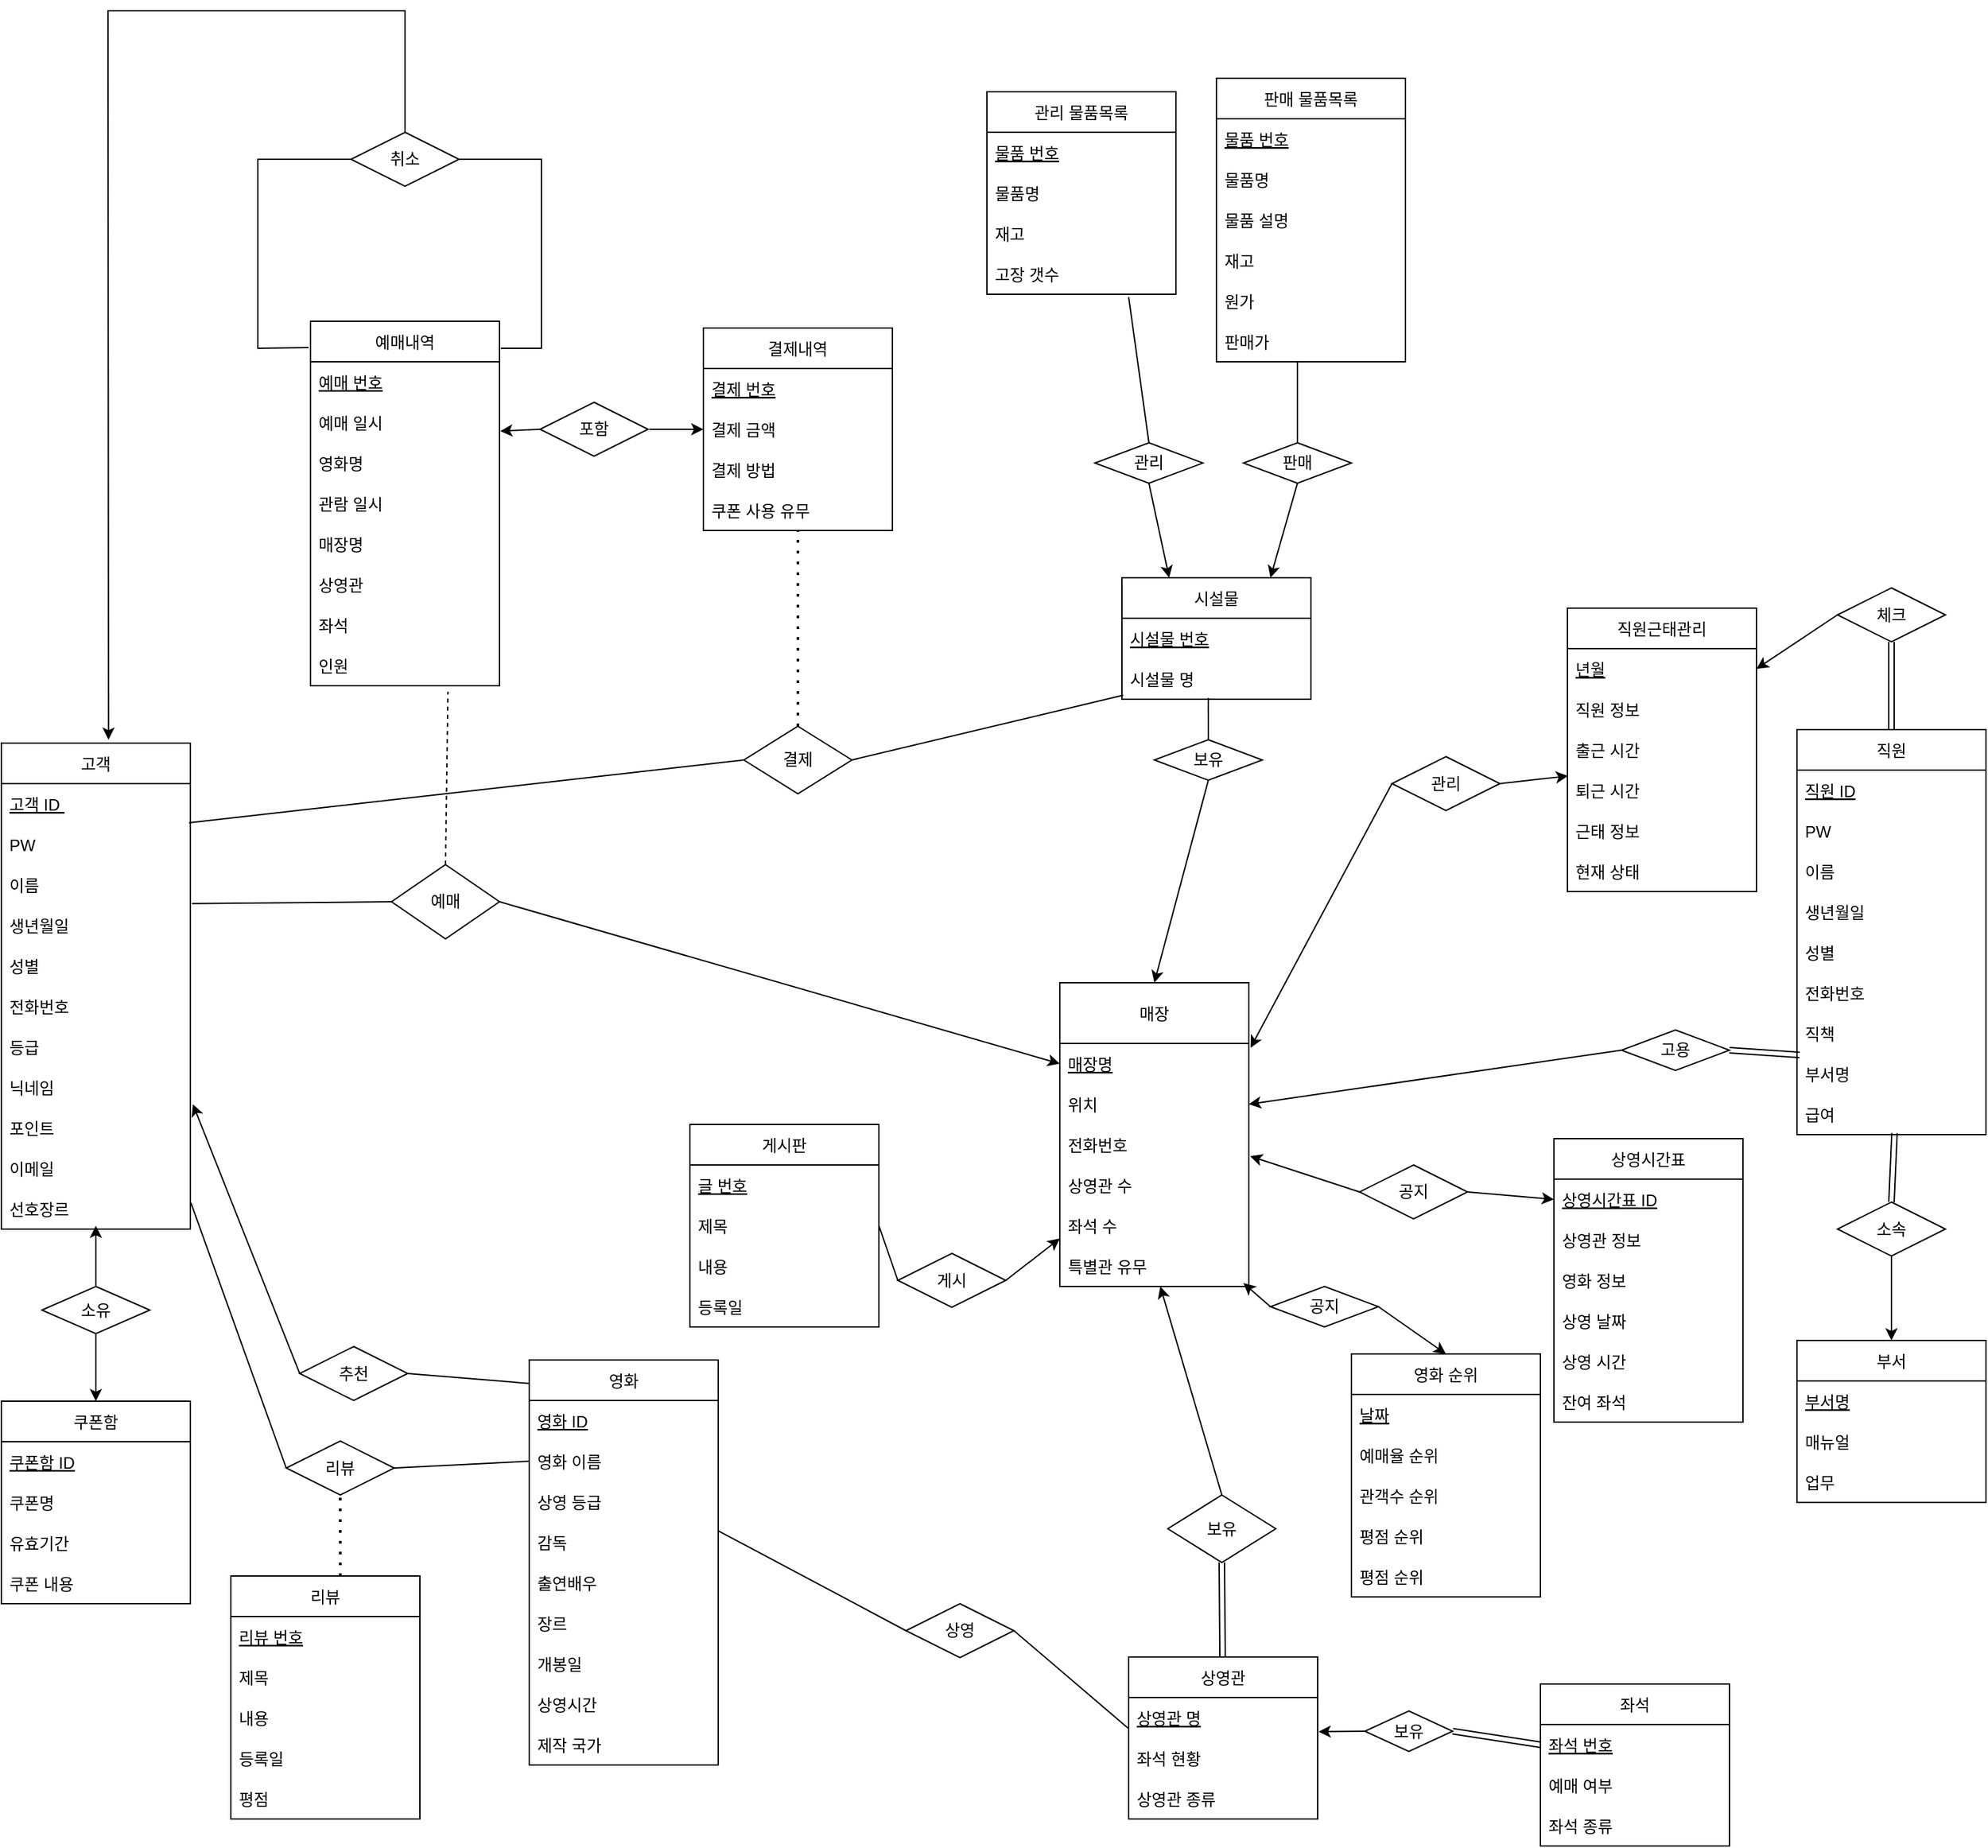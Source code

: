 <mxfile version="15.5.6" type="github" pages="2">
  <diagram id="wl7NIfgXZob2GiVpN4U7" name="E-R">
    <mxGraphModel dx="2426" dy="1358" grid="1" gridSize="10" guides="1" tooltips="1" connect="1" arrows="1" fold="1" page="1" pageScale="1" pageWidth="1654" pageHeight="2336" math="0" shadow="0">
      <root>
        <mxCell id="0" />
        <mxCell id="1" parent="0" />
        <mxCell id="WYWjUhm8YObNl2KhzV3R-15" value="영화" style="swimlane;fontStyle=0;childLayout=stackLayout;horizontal=1;startSize=30;horizontalStack=0;resizeParent=1;resizeParentMax=0;resizeLast=0;collapsible=1;marginBottom=0;" parent="1" vertex="1">
          <mxGeometry x="1381" y="1149.5" width="140" height="300" as="geometry" />
        </mxCell>
        <mxCell id="WYWjUhm8YObNl2KhzV3R-16" value="영화 ID" style="text;strokeColor=none;fillColor=none;align=left;verticalAlign=middle;spacingLeft=4;spacingRight=4;overflow=hidden;points=[[0,0.5],[1,0.5]];portConstraint=eastwest;rotatable=0;fontStyle=4" parent="WYWjUhm8YObNl2KhzV3R-15" vertex="1">
          <mxGeometry y="30" width="140" height="30" as="geometry" />
        </mxCell>
        <mxCell id="WYWjUhm8YObNl2KhzV3R-17" value="영화 이름" style="text;strokeColor=none;fillColor=none;align=left;verticalAlign=middle;spacingLeft=4;spacingRight=4;overflow=hidden;points=[[0,0.5],[1,0.5]];portConstraint=eastwest;rotatable=0;" parent="WYWjUhm8YObNl2KhzV3R-15" vertex="1">
          <mxGeometry y="60" width="140" height="30" as="geometry" />
        </mxCell>
        <mxCell id="WYWjUhm8YObNl2KhzV3R-18" value="상영 등급" style="text;strokeColor=none;fillColor=none;align=left;verticalAlign=middle;spacingLeft=4;spacingRight=4;overflow=hidden;points=[[0,0.5],[1,0.5]];portConstraint=eastwest;rotatable=0;" parent="WYWjUhm8YObNl2KhzV3R-15" vertex="1">
          <mxGeometry y="90" width="140" height="30" as="geometry" />
        </mxCell>
        <mxCell id="WYWjUhm8YObNl2KhzV3R-19" value="감독" style="text;strokeColor=none;fillColor=none;align=left;verticalAlign=middle;spacingLeft=4;spacingRight=4;overflow=hidden;points=[[0,0.5],[1,0.5]];portConstraint=eastwest;rotatable=0;" parent="WYWjUhm8YObNl2KhzV3R-15" vertex="1">
          <mxGeometry y="120" width="140" height="30" as="geometry" />
        </mxCell>
        <mxCell id="WYWjUhm8YObNl2KhzV3R-126" value="출연배우" style="text;strokeColor=none;fillColor=none;align=left;verticalAlign=middle;spacingLeft=4;spacingRight=4;overflow=hidden;points=[[0,0.5],[1,0.5]];portConstraint=eastwest;rotatable=0;" parent="WYWjUhm8YObNl2KhzV3R-15" vertex="1">
          <mxGeometry y="150" width="140" height="30" as="geometry" />
        </mxCell>
        <mxCell id="WYWjUhm8YObNl2KhzV3R-21" value="장르" style="text;strokeColor=none;fillColor=none;align=left;verticalAlign=middle;spacingLeft=4;spacingRight=4;overflow=hidden;points=[[0,0.5],[1,0.5]];portConstraint=eastwest;rotatable=0;" parent="WYWjUhm8YObNl2KhzV3R-15" vertex="1">
          <mxGeometry y="180" width="140" height="30" as="geometry" />
        </mxCell>
        <mxCell id="0jpGqaHGPof7GPKdyG1Q-2" value="개봉일" style="text;strokeColor=none;fillColor=none;align=left;verticalAlign=middle;spacingLeft=4;spacingRight=4;overflow=hidden;points=[[0,0.5],[1,0.5]];portConstraint=eastwest;rotatable=0;" parent="WYWjUhm8YObNl2KhzV3R-15" vertex="1">
          <mxGeometry y="210" width="140" height="30" as="geometry" />
        </mxCell>
        <mxCell id="0jpGqaHGPof7GPKdyG1Q-3" value="상영시간" style="text;strokeColor=none;fillColor=none;align=left;verticalAlign=middle;spacingLeft=4;spacingRight=4;overflow=hidden;points=[[0,0.5],[1,0.5]];portConstraint=eastwest;rotatable=0;" parent="WYWjUhm8YObNl2KhzV3R-15" vertex="1">
          <mxGeometry y="240" width="140" height="30" as="geometry" />
        </mxCell>
        <mxCell id="0jpGqaHGPof7GPKdyG1Q-4" value="제작 국가" style="text;strokeColor=none;fillColor=none;align=left;verticalAlign=middle;spacingLeft=4;spacingRight=4;overflow=hidden;points=[[0,0.5],[1,0.5]];portConstraint=eastwest;rotatable=0;" parent="WYWjUhm8YObNl2KhzV3R-15" vertex="1">
          <mxGeometry y="270" width="140" height="30" as="geometry" />
        </mxCell>
        <mxCell id="WYWjUhm8YObNl2KhzV3R-25" value="예매" style="shape=rhombus;perimeter=rhombusPerimeter;whiteSpace=wrap;html=1;align=center;" parent="1" vertex="1">
          <mxGeometry x="1279" y="782.5" width="80" height="55" as="geometry" />
        </mxCell>
        <mxCell id="WYWjUhm8YObNl2KhzV3R-35" value="취소" style="shape=rhombus;perimeter=rhombusPerimeter;whiteSpace=wrap;html=1;align=center;" parent="1" vertex="1">
          <mxGeometry x="1249" y="240" width="80" height="40" as="geometry" />
        </mxCell>
        <mxCell id="WYWjUhm8YObNl2KhzV3R-42" value="상영시간표" style="swimlane;fontStyle=0;childLayout=stackLayout;horizontal=1;startSize=30;horizontalStack=0;resizeParent=1;resizeParentMax=0;resizeLast=0;collapsible=1;marginBottom=0;" parent="1" vertex="1">
          <mxGeometry x="2140" y="985.5" width="140" height="210" as="geometry">
            <mxRectangle x="1784" y="1940" width="90" height="30" as="alternateBounds" />
          </mxGeometry>
        </mxCell>
        <mxCell id="WYWjUhm8YObNl2KhzV3R-44" value="상영시간표 ID" style="text;strokeColor=none;fillColor=none;align=left;verticalAlign=middle;spacingLeft=4;spacingRight=4;overflow=hidden;points=[[0,0.5],[1,0.5]];portConstraint=eastwest;rotatable=0;fontStyle=4" parent="WYWjUhm8YObNl2KhzV3R-42" vertex="1">
          <mxGeometry y="30" width="140" height="30" as="geometry" />
        </mxCell>
        <mxCell id="yif0Wcix96Lz_UaRE6Wn-35" value="상영관 정보" style="text;strokeColor=none;fillColor=none;align=left;verticalAlign=middle;spacingLeft=4;spacingRight=4;overflow=hidden;points=[[0,0.5],[1,0.5]];portConstraint=eastwest;rotatable=0;fontStyle=0" parent="WYWjUhm8YObNl2KhzV3R-42" vertex="1">
          <mxGeometry y="60" width="140" height="30" as="geometry" />
        </mxCell>
        <mxCell id="yif0Wcix96Lz_UaRE6Wn-34" value="영화 정보" style="text;strokeColor=none;fillColor=none;align=left;verticalAlign=middle;spacingLeft=4;spacingRight=4;overflow=hidden;points=[[0,0.5],[1,0.5]];portConstraint=eastwest;rotatable=0;fontStyle=0" parent="WYWjUhm8YObNl2KhzV3R-42" vertex="1">
          <mxGeometry y="90" width="140" height="30" as="geometry" />
        </mxCell>
        <mxCell id="WYWjUhm8YObNl2KhzV3R-46" value="상영 날짜" style="text;strokeColor=none;fillColor=none;align=left;verticalAlign=middle;spacingLeft=4;spacingRight=4;overflow=hidden;points=[[0,0.5],[1,0.5]];portConstraint=eastwest;rotatable=0;" parent="WYWjUhm8YObNl2KhzV3R-42" vertex="1">
          <mxGeometry y="120" width="140" height="30" as="geometry" />
        </mxCell>
        <mxCell id="WYWjUhm8YObNl2KhzV3R-47" value="상영 시간" style="text;strokeColor=none;fillColor=none;align=left;verticalAlign=middle;spacingLeft=4;spacingRight=4;overflow=hidden;points=[[0,0.5],[1,0.5]];portConstraint=eastwest;rotatable=0;" parent="WYWjUhm8YObNl2KhzV3R-42" vertex="1">
          <mxGeometry y="150" width="140" height="30" as="geometry" />
        </mxCell>
        <mxCell id="yif0Wcix96Lz_UaRE6Wn-36" value="잔여 좌석" style="text;strokeColor=none;fillColor=none;align=left;verticalAlign=middle;spacingLeft=4;spacingRight=4;overflow=hidden;points=[[0,0.5],[1,0.5]];portConstraint=eastwest;rotatable=0;" parent="WYWjUhm8YObNl2KhzV3R-42" vertex="1">
          <mxGeometry y="180" width="140" height="30" as="geometry" />
        </mxCell>
        <mxCell id="WYWjUhm8YObNl2KhzV3R-49" value="상영관" style="swimlane;fontStyle=0;childLayout=stackLayout;horizontal=1;startSize=30;horizontalStack=0;resizeParent=1;resizeParentMax=0;resizeLast=0;collapsible=1;marginBottom=0;" parent="1" vertex="1">
          <mxGeometry x="1825" y="1369.5" width="140" height="120" as="geometry" />
        </mxCell>
        <mxCell id="WYWjUhm8YObNl2KhzV3R-50" value="상영관 명" style="text;strokeColor=none;fillColor=none;align=left;verticalAlign=middle;spacingLeft=4;spacingRight=4;overflow=hidden;points=[[0,0.5],[1,0.5]];portConstraint=eastwest;rotatable=0;fontStyle=4" parent="WYWjUhm8YObNl2KhzV3R-49" vertex="1">
          <mxGeometry y="30" width="140" height="30" as="geometry" />
        </mxCell>
        <mxCell id="cKguODEbhtYFb7qhuA4d-14" value="좌석 현황" style="text;strokeColor=none;fillColor=none;align=left;verticalAlign=middle;spacingLeft=4;spacingRight=4;overflow=hidden;points=[[0,0.5],[1,0.5]];portConstraint=eastwest;rotatable=0;" parent="WYWjUhm8YObNl2KhzV3R-49" vertex="1">
          <mxGeometry y="60" width="140" height="30" as="geometry" />
        </mxCell>
        <mxCell id="2ric9XNbPDOC2nrLQo_Z-3" value="상영관 종류" style="text;strokeColor=none;fillColor=none;align=left;verticalAlign=middle;spacingLeft=4;spacingRight=4;overflow=hidden;points=[[0,0.5],[1,0.5]];portConstraint=eastwest;rotatable=0;" parent="WYWjUhm8YObNl2KhzV3R-49" vertex="1">
          <mxGeometry y="90" width="140" height="30" as="geometry" />
        </mxCell>
        <mxCell id="WYWjUhm8YObNl2KhzV3R-62" value="매장" style="swimlane;fontStyle=0;childLayout=stackLayout;horizontal=1;startSize=45;horizontalStack=0;resizeParent=1;resizeParentMax=0;resizeLast=0;collapsible=1;marginBottom=0;" parent="1" vertex="1">
          <mxGeometry x="1774" y="870" width="140" height="225" as="geometry" />
        </mxCell>
        <mxCell id="WYWjUhm8YObNl2KhzV3R-63" value="매장명" style="text;strokeColor=none;fillColor=none;align=left;verticalAlign=middle;spacingLeft=4;spacingRight=4;overflow=hidden;points=[[0,0.5],[1,0.5]];portConstraint=eastwest;rotatable=0;fontStyle=4" parent="WYWjUhm8YObNl2KhzV3R-62" vertex="1">
          <mxGeometry y="45" width="140" height="30" as="geometry" />
        </mxCell>
        <mxCell id="WYWjUhm8YObNl2KhzV3R-67" value="위치" style="text;strokeColor=none;fillColor=none;align=left;verticalAlign=middle;spacingLeft=4;spacingRight=4;overflow=hidden;points=[[0,0.5],[1,0.5]];portConstraint=eastwest;rotatable=0;" parent="WYWjUhm8YObNl2KhzV3R-62" vertex="1">
          <mxGeometry y="75" width="140" height="30" as="geometry" />
        </mxCell>
        <mxCell id="WYWjUhm8YObNl2KhzV3R-68" value="전화번호" style="text;strokeColor=none;fillColor=none;align=left;verticalAlign=middle;spacingLeft=4;spacingRight=4;overflow=hidden;points=[[0,0.5],[1,0.5]];portConstraint=eastwest;rotatable=0;" parent="WYWjUhm8YObNl2KhzV3R-62" vertex="1">
          <mxGeometry y="105" width="140" height="30" as="geometry" />
        </mxCell>
        <mxCell id="yif0Wcix96Lz_UaRE6Wn-47" value="상영관 수" style="text;strokeColor=none;fillColor=none;align=left;verticalAlign=middle;spacingLeft=4;spacingRight=4;overflow=hidden;points=[[0,0.5],[1,0.5]];portConstraint=eastwest;rotatable=0;" parent="WYWjUhm8YObNl2KhzV3R-62" vertex="1">
          <mxGeometry y="135" width="140" height="30" as="geometry" />
        </mxCell>
        <mxCell id="yif0Wcix96Lz_UaRE6Wn-46" value="좌석 수" style="text;strokeColor=none;fillColor=none;align=left;verticalAlign=middle;spacingLeft=4;spacingRight=4;overflow=hidden;points=[[0,0.5],[1,0.5]];portConstraint=eastwest;rotatable=0;" parent="WYWjUhm8YObNl2KhzV3R-62" vertex="1">
          <mxGeometry y="165" width="140" height="30" as="geometry" />
        </mxCell>
        <mxCell id="eux5ETpcmqmiEMaok0SH-3" value="특별관 유무" style="text;strokeColor=none;fillColor=none;align=left;verticalAlign=middle;spacingLeft=4;spacingRight=4;overflow=hidden;points=[[0,0.5],[1,0.5]];portConstraint=eastwest;rotatable=0;" parent="WYWjUhm8YObNl2KhzV3R-62" vertex="1">
          <mxGeometry y="195" width="140" height="30" as="geometry" />
        </mxCell>
        <mxCell id="WYWjUhm8YObNl2KhzV3R-72" value="직원" style="swimlane;fontStyle=0;childLayout=stackLayout;horizontal=1;startSize=30;horizontalStack=0;resizeParent=1;resizeParentMax=0;resizeLast=0;collapsible=1;marginBottom=0;" parent="1" vertex="1">
          <mxGeometry x="2320" y="682.5" width="140" height="300" as="geometry" />
        </mxCell>
        <mxCell id="WYWjUhm8YObNl2KhzV3R-73" value="직원 ID" style="text;strokeColor=none;fillColor=none;align=left;verticalAlign=middle;spacingLeft=4;spacingRight=4;overflow=hidden;points=[[0,0.5],[1,0.5]];portConstraint=eastwest;rotatable=0;fontStyle=4" parent="WYWjUhm8YObNl2KhzV3R-72" vertex="1">
          <mxGeometry y="30" width="140" height="30" as="geometry" />
        </mxCell>
        <mxCell id="yif0Wcix96Lz_UaRE6Wn-29" value="PW" style="text;strokeColor=none;fillColor=none;align=left;verticalAlign=middle;spacingLeft=4;spacingRight=4;overflow=hidden;points=[[0,0.5],[1,0.5]];portConstraint=eastwest;rotatable=0;fontStyle=0" parent="WYWjUhm8YObNl2KhzV3R-72" vertex="1">
          <mxGeometry y="60" width="140" height="30" as="geometry" />
        </mxCell>
        <mxCell id="WYWjUhm8YObNl2KhzV3R-74" value="이름" style="text;strokeColor=none;fillColor=none;align=left;verticalAlign=middle;spacingLeft=4;spacingRight=4;overflow=hidden;points=[[0,0.5],[1,0.5]];portConstraint=eastwest;rotatable=0;" parent="WYWjUhm8YObNl2KhzV3R-72" vertex="1">
          <mxGeometry y="90" width="140" height="30" as="geometry" />
        </mxCell>
        <mxCell id="eux5ETpcmqmiEMaok0SH-64" value="생년월일" style="text;strokeColor=none;fillColor=none;align=left;verticalAlign=middle;spacingLeft=4;spacingRight=4;overflow=hidden;points=[[0,0.5],[1,0.5]];portConstraint=eastwest;rotatable=0;" parent="WYWjUhm8YObNl2KhzV3R-72" vertex="1">
          <mxGeometry y="120" width="140" height="30" as="geometry" />
        </mxCell>
        <mxCell id="WYWjUhm8YObNl2KhzV3R-75" value="성별" style="text;strokeColor=none;fillColor=none;align=left;verticalAlign=middle;spacingLeft=4;spacingRight=4;overflow=hidden;points=[[0,0.5],[1,0.5]];portConstraint=eastwest;rotatable=0;" parent="WYWjUhm8YObNl2KhzV3R-72" vertex="1">
          <mxGeometry y="150" width="140" height="30" as="geometry" />
        </mxCell>
        <mxCell id="eux5ETpcmqmiEMaok0SH-65" value="전화번호" style="text;strokeColor=none;fillColor=none;align=left;verticalAlign=middle;spacingLeft=4;spacingRight=4;overflow=hidden;points=[[0,0.5],[1,0.5]];portConstraint=eastwest;rotatable=0;" parent="WYWjUhm8YObNl2KhzV3R-72" vertex="1">
          <mxGeometry y="180" width="140" height="30" as="geometry" />
        </mxCell>
        <mxCell id="WYWjUhm8YObNl2KhzV3R-78" value="직책" style="text;strokeColor=none;fillColor=none;align=left;verticalAlign=middle;spacingLeft=4;spacingRight=4;overflow=hidden;points=[[0,0.5],[1,0.5]];portConstraint=eastwest;rotatable=0;" parent="WYWjUhm8YObNl2KhzV3R-72" vertex="1">
          <mxGeometry y="210" width="140" height="30" as="geometry" />
        </mxCell>
        <mxCell id="WYWjUhm8YObNl2KhzV3R-80" value="부서명" style="text;strokeColor=none;fillColor=none;align=left;verticalAlign=middle;spacingLeft=4;spacingRight=4;overflow=hidden;points=[[0,0.5],[1,0.5]];portConstraint=eastwest;rotatable=0;" parent="WYWjUhm8YObNl2KhzV3R-72" vertex="1">
          <mxGeometry y="240" width="140" height="30" as="geometry" />
        </mxCell>
        <mxCell id="WYWjUhm8YObNl2KhzV3R-81" value="급여" style="text;strokeColor=none;fillColor=none;align=left;verticalAlign=middle;spacingLeft=4;spacingRight=4;overflow=hidden;points=[[0,0.5],[1,0.5]];portConstraint=eastwest;rotatable=0;" parent="WYWjUhm8YObNl2KhzV3R-72" vertex="1">
          <mxGeometry y="270" width="140" height="30" as="geometry" />
        </mxCell>
        <mxCell id="WYWjUhm8YObNl2KhzV3R-83" value="부서" style="swimlane;fontStyle=0;childLayout=stackLayout;horizontal=1;startSize=30;horizontalStack=0;resizeParent=1;resizeParentMax=0;resizeLast=0;collapsible=1;marginBottom=0;" parent="1" vertex="1">
          <mxGeometry x="2320" y="1135" width="140" height="120" as="geometry" />
        </mxCell>
        <mxCell id="WYWjUhm8YObNl2KhzV3R-84" value="부서명" style="text;strokeColor=none;fillColor=none;align=left;verticalAlign=middle;spacingLeft=4;spacingRight=4;overflow=hidden;points=[[0,0.5],[1,0.5]];portConstraint=eastwest;rotatable=0;fontStyle=4" parent="WYWjUhm8YObNl2KhzV3R-83" vertex="1">
          <mxGeometry y="30" width="140" height="30" as="geometry" />
        </mxCell>
        <mxCell id="zqSdYx53ZZpXEfOoCQmj-22" value="매뉴얼" style="text;strokeColor=none;fillColor=none;align=left;verticalAlign=middle;spacingLeft=4;spacingRight=4;overflow=hidden;points=[[0,0.5],[1,0.5]];portConstraint=eastwest;rotatable=0;fontStyle=0" parent="WYWjUhm8YObNl2KhzV3R-83" vertex="1">
          <mxGeometry y="60" width="140" height="30" as="geometry" />
        </mxCell>
        <mxCell id="WYWjUhm8YObNl2KhzV3R-85" value="업무" style="text;strokeColor=none;fillColor=none;align=left;verticalAlign=middle;spacingLeft=4;spacingRight=4;overflow=hidden;points=[[0,0.5],[1,0.5]];portConstraint=eastwest;rotatable=0;" parent="WYWjUhm8YObNl2KhzV3R-83" vertex="1">
          <mxGeometry y="90" width="140" height="30" as="geometry" />
        </mxCell>
        <mxCell id="WYWjUhm8YObNl2KhzV3R-86" value="직원근태관리" style="swimlane;fontStyle=0;childLayout=stackLayout;horizontal=1;startSize=30;horizontalStack=0;resizeParent=1;resizeParentMax=0;resizeLast=0;collapsible=1;marginBottom=0;" parent="1" vertex="1">
          <mxGeometry x="2150" y="592.5" width="140" height="210" as="geometry" />
        </mxCell>
        <mxCell id="WYWjUhm8YObNl2KhzV3R-87" value="년월" style="text;strokeColor=none;fillColor=none;align=left;verticalAlign=middle;spacingLeft=4;spacingRight=4;overflow=hidden;points=[[0,0.5],[1,0.5]];portConstraint=eastwest;rotatable=0;fontStyle=4" parent="WYWjUhm8YObNl2KhzV3R-86" vertex="1">
          <mxGeometry y="30" width="140" height="30" as="geometry" />
        </mxCell>
        <mxCell id="zqSdYx53ZZpXEfOoCQmj-12" value="직원 정보" style="text;strokeColor=none;fillColor=none;align=left;verticalAlign=middle;spacingLeft=4;spacingRight=4;overflow=hidden;points=[[0,0.5],[1,0.5]];portConstraint=eastwest;rotatable=0;fontStyle=0" parent="WYWjUhm8YObNl2KhzV3R-86" vertex="1">
          <mxGeometry y="60" width="140" height="30" as="geometry" />
        </mxCell>
        <mxCell id="WYWjUhm8YObNl2KhzV3R-88" value="출근 시간" style="text;strokeColor=none;fillColor=none;align=left;verticalAlign=middle;spacingLeft=4;spacingRight=4;overflow=hidden;points=[[0,0.5],[1,0.5]];portConstraint=eastwest;rotatable=0;" parent="WYWjUhm8YObNl2KhzV3R-86" vertex="1">
          <mxGeometry y="90" width="140" height="30" as="geometry" />
        </mxCell>
        <mxCell id="WYWjUhm8YObNl2KhzV3R-92" value="퇴근 시간" style="text;strokeColor=none;fillColor=none;align=left;verticalAlign=middle;spacingLeft=4;spacingRight=4;overflow=hidden;points=[[0,0.5],[1,0.5]];portConstraint=eastwest;rotatable=0;" parent="WYWjUhm8YObNl2KhzV3R-86" vertex="1">
          <mxGeometry y="120" width="140" height="30" as="geometry" />
        </mxCell>
        <mxCell id="zqSdYx53ZZpXEfOoCQmj-13" value="근태 정보" style="text;strokeColor=none;fillColor=none;align=left;verticalAlign=middle;spacingLeft=4;spacingRight=4;overflow=hidden;points=[[0,0.5],[1,0.5]];portConstraint=eastwest;rotatable=0;" parent="WYWjUhm8YObNl2KhzV3R-86" vertex="1">
          <mxGeometry y="150" width="140" height="30" as="geometry" />
        </mxCell>
        <mxCell id="zqSdYx53ZZpXEfOoCQmj-20" value="현재 상태" style="text;strokeColor=none;fillColor=none;align=left;verticalAlign=middle;spacingLeft=4;spacingRight=4;overflow=hidden;points=[[0,0.5],[1,0.5]];portConstraint=eastwest;rotatable=0;" parent="WYWjUhm8YObNl2KhzV3R-86" vertex="1">
          <mxGeometry y="180" width="140" height="30" as="geometry" />
        </mxCell>
        <mxCell id="WYWjUhm8YObNl2KhzV3R-121" value="게시판" style="swimlane;fontStyle=0;childLayout=stackLayout;horizontal=1;startSize=30;horizontalStack=0;resizeParent=1;resizeParentMax=0;resizeLast=0;collapsible=1;marginBottom=0;" parent="1" vertex="1">
          <mxGeometry x="1500" y="975" width="140" height="150" as="geometry" />
        </mxCell>
        <mxCell id="WYWjUhm8YObNl2KhzV3R-122" value="글 번호" style="text;strokeColor=none;fillColor=none;align=left;verticalAlign=middle;spacingLeft=4;spacingRight=4;overflow=hidden;points=[[0,0.5],[1,0.5]];portConstraint=eastwest;rotatable=0;fontStyle=4" parent="WYWjUhm8YObNl2KhzV3R-121" vertex="1">
          <mxGeometry y="30" width="140" height="30" as="geometry" />
        </mxCell>
        <mxCell id="WYWjUhm8YObNl2KhzV3R-143" value="제목" style="text;strokeColor=none;fillColor=none;align=left;verticalAlign=middle;spacingLeft=4;spacingRight=4;overflow=hidden;points=[[0,0.5],[1,0.5]];portConstraint=eastwest;rotatable=0;" parent="WYWjUhm8YObNl2KhzV3R-121" vertex="1">
          <mxGeometry y="60" width="140" height="30" as="geometry" />
        </mxCell>
        <mxCell id="yif0Wcix96Lz_UaRE6Wn-23" value="내용" style="text;strokeColor=none;fillColor=none;align=left;verticalAlign=middle;spacingLeft=4;spacingRight=4;overflow=hidden;points=[[0,0.5],[1,0.5]];portConstraint=eastwest;rotatable=0;" parent="WYWjUhm8YObNl2KhzV3R-121" vertex="1">
          <mxGeometry y="90" width="140" height="30" as="geometry" />
        </mxCell>
        <mxCell id="yif0Wcix96Lz_UaRE6Wn-22" value="등록일" style="text;strokeColor=none;fillColor=none;align=left;verticalAlign=middle;spacingLeft=4;spacingRight=4;overflow=hidden;points=[[0,0.5],[1,0.5]];portConstraint=eastwest;rotatable=0;" parent="WYWjUhm8YObNl2KhzV3R-121" vertex="1">
          <mxGeometry y="120" width="140" height="30" as="geometry" />
        </mxCell>
        <mxCell id="WYWjUhm8YObNl2KhzV3R-134" value="좌석" style="swimlane;fontStyle=0;childLayout=stackLayout;horizontal=1;startSize=30;horizontalStack=0;resizeParent=1;resizeParentMax=0;resizeLast=0;collapsible=1;marginBottom=0;" parent="1" vertex="1">
          <mxGeometry x="2130" y="1389.5" width="140" height="120" as="geometry" />
        </mxCell>
        <mxCell id="WYWjUhm8YObNl2KhzV3R-135" value="좌석 번호" style="text;strokeColor=none;fillColor=none;align=left;verticalAlign=middle;spacingLeft=4;spacingRight=4;overflow=hidden;points=[[0,0.5],[1,0.5]];portConstraint=eastwest;rotatable=0;fontStyle=4" parent="WYWjUhm8YObNl2KhzV3R-134" vertex="1">
          <mxGeometry y="30" width="140" height="30" as="geometry" />
        </mxCell>
        <mxCell id="WYWjUhm8YObNl2KhzV3R-120" value="예매 여부" style="text;strokeColor=none;fillColor=none;align=left;verticalAlign=middle;spacingLeft=4;spacingRight=4;overflow=hidden;points=[[0,0.5],[1,0.5]];portConstraint=eastwest;rotatable=0;" parent="WYWjUhm8YObNl2KhzV3R-134" vertex="1">
          <mxGeometry y="60" width="140" height="30" as="geometry" />
        </mxCell>
        <mxCell id="eux5ETpcmqmiEMaok0SH-4" value="좌석 종류" style="text;strokeColor=none;fillColor=none;align=left;verticalAlign=middle;spacingLeft=4;spacingRight=4;overflow=hidden;points=[[0,0.5],[1,0.5]];portConstraint=eastwest;rotatable=0;" parent="WYWjUhm8YObNl2KhzV3R-134" vertex="1">
          <mxGeometry y="90" width="140" height="30" as="geometry" />
        </mxCell>
        <mxCell id="RoAabJP-WERvAbmFDm9a-14" value="고객" style="swimlane;fontStyle=0;childLayout=stackLayout;horizontal=1;startSize=30;horizontalStack=0;resizeParent=1;resizeParentMax=0;resizeLast=0;collapsible=1;marginBottom=0;" parent="1" vertex="1">
          <mxGeometry x="990" y="692.5" width="140" height="360" as="geometry" />
        </mxCell>
        <mxCell id="RoAabJP-WERvAbmFDm9a-15" value="고객 ID " style="text;strokeColor=none;fillColor=none;align=left;verticalAlign=middle;spacingLeft=4;spacingRight=4;overflow=hidden;points=[[0,0.5],[1,0.5]];portConstraint=eastwest;rotatable=0;fontStyle=4" parent="RoAabJP-WERvAbmFDm9a-14" vertex="1">
          <mxGeometry y="30" width="140" height="30" as="geometry" />
        </mxCell>
        <mxCell id="RoAabJP-WERvAbmFDm9a-16" value="PW" style="text;strokeColor=none;fillColor=none;align=left;verticalAlign=middle;spacingLeft=4;spacingRight=4;overflow=hidden;points=[[0,0.5],[1,0.5]];portConstraint=eastwest;rotatable=0;" parent="RoAabJP-WERvAbmFDm9a-14" vertex="1">
          <mxGeometry y="60" width="140" height="30" as="geometry" />
        </mxCell>
        <mxCell id="RoAabJP-WERvAbmFDm9a-17" value="이름    " style="text;strokeColor=none;fillColor=none;align=left;verticalAlign=middle;spacingLeft=4;spacingRight=4;overflow=hidden;points=[[0,0.5],[1,0.5]];portConstraint=eastwest;rotatable=0;" parent="RoAabJP-WERvAbmFDm9a-14" vertex="1">
          <mxGeometry y="90" width="140" height="30" as="geometry" />
        </mxCell>
        <mxCell id="RoAabJP-WERvAbmFDm9a-18" value="생년월일" style="text;strokeColor=none;fillColor=none;align=left;verticalAlign=middle;spacingLeft=4;spacingRight=4;overflow=hidden;points=[[0,0.5],[1,0.5]];portConstraint=eastwest;rotatable=0;" parent="RoAabJP-WERvAbmFDm9a-14" vertex="1">
          <mxGeometry y="120" width="140" height="30" as="geometry" />
        </mxCell>
        <mxCell id="RoAabJP-WERvAbmFDm9a-19" value="성별" style="text;strokeColor=none;fillColor=none;align=left;verticalAlign=middle;spacingLeft=4;spacingRight=4;overflow=hidden;points=[[0,0.5],[1,0.5]];portConstraint=eastwest;rotatable=0;" parent="RoAabJP-WERvAbmFDm9a-14" vertex="1">
          <mxGeometry y="150" width="140" height="30" as="geometry" />
        </mxCell>
        <mxCell id="RoAabJP-WERvAbmFDm9a-20" value="전화번호" style="text;strokeColor=none;fillColor=none;align=left;verticalAlign=middle;spacingLeft=4;spacingRight=4;overflow=hidden;points=[[0,0.5],[1,0.5]];portConstraint=eastwest;rotatable=0;" parent="RoAabJP-WERvAbmFDm9a-14" vertex="1">
          <mxGeometry y="180" width="140" height="30" as="geometry" />
        </mxCell>
        <mxCell id="RoAabJP-WERvAbmFDm9a-21" value="등급" style="text;strokeColor=none;fillColor=none;align=left;verticalAlign=middle;spacingLeft=4;spacingRight=4;overflow=hidden;points=[[0,0.5],[1,0.5]];portConstraint=eastwest;rotatable=0;" parent="RoAabJP-WERvAbmFDm9a-14" vertex="1">
          <mxGeometry y="210" width="140" height="30" as="geometry" />
        </mxCell>
        <mxCell id="RoAabJP-WERvAbmFDm9a-22" value="닉네임" style="text;strokeColor=none;fillColor=none;align=left;verticalAlign=middle;spacingLeft=4;spacingRight=4;overflow=hidden;points=[[0,0.5],[1,0.5]];portConstraint=eastwest;rotatable=0;" parent="RoAabJP-WERvAbmFDm9a-14" vertex="1">
          <mxGeometry y="240" width="140" height="30" as="geometry" />
        </mxCell>
        <mxCell id="RoAabJP-WERvAbmFDm9a-24" value="포인트" style="text;strokeColor=none;fillColor=none;align=left;verticalAlign=middle;spacingLeft=4;spacingRight=4;overflow=hidden;points=[[0,0.5],[1,0.5]];portConstraint=eastwest;rotatable=0;" parent="RoAabJP-WERvAbmFDm9a-14" vertex="1">
          <mxGeometry y="270" width="140" height="30" as="geometry" />
        </mxCell>
        <mxCell id="RoAabJP-WERvAbmFDm9a-25" value="이메일" style="text;strokeColor=none;fillColor=none;align=left;verticalAlign=middle;spacingLeft=4;spacingRight=4;overflow=hidden;points=[[0,0.5],[1,0.5]];portConstraint=eastwest;rotatable=0;" parent="RoAabJP-WERvAbmFDm9a-14" vertex="1">
          <mxGeometry y="300" width="140" height="30" as="geometry" />
        </mxCell>
        <mxCell id="eux5ETpcmqmiEMaok0SH-2" value="선호장르" style="text;strokeColor=none;fillColor=none;align=left;verticalAlign=middle;spacingLeft=4;spacingRight=4;overflow=hidden;points=[[0,0.5],[1,0.5]];portConstraint=eastwest;rotatable=0;" parent="RoAabJP-WERvAbmFDm9a-14" vertex="1">
          <mxGeometry y="330" width="140" height="30" as="geometry" />
        </mxCell>
        <mxCell id="WYWjUhm8YObNl2KhzV3R-149" value="시설물" style="swimlane;fontStyle=0;childLayout=stackLayout;horizontal=1;startSize=30;horizontalStack=0;resizeParent=1;resizeParentMax=0;resizeLast=0;collapsible=1;marginBottom=0;" parent="1" vertex="1">
          <mxGeometry x="1820" y="570" width="140" height="90" as="geometry" />
        </mxCell>
        <mxCell id="WYWjUhm8YObNl2KhzV3R-150" value="시설물 번호" style="text;strokeColor=none;fillColor=none;align=left;verticalAlign=middle;spacingLeft=4;spacingRight=4;overflow=hidden;points=[[0,0.5],[1,0.5]];portConstraint=eastwest;rotatable=0;fontStyle=4" parent="WYWjUhm8YObNl2KhzV3R-149" vertex="1">
          <mxGeometry y="30" width="140" height="30" as="geometry" />
        </mxCell>
        <mxCell id="2ric9XNbPDOC2nrLQo_Z-4" value="시설물 명" style="text;strokeColor=none;fillColor=none;align=left;verticalAlign=middle;spacingLeft=4;spacingRight=4;overflow=hidden;points=[[0,0.5],[1,0.5]];portConstraint=eastwest;rotatable=0;" parent="WYWjUhm8YObNl2KhzV3R-149" vertex="1">
          <mxGeometry y="60" width="140" height="30" as="geometry" />
        </mxCell>
        <mxCell id="cKguODEbhtYFb7qhuA4d-1" value="쿠폰함" style="swimlane;fontStyle=0;childLayout=stackLayout;horizontal=1;startSize=30;horizontalStack=0;resizeParent=1;resizeParentMax=0;resizeLast=0;collapsible=1;marginBottom=0;" parent="1" vertex="1">
          <mxGeometry x="990" y="1180" width="140" height="150" as="geometry" />
        </mxCell>
        <mxCell id="cKguODEbhtYFb7qhuA4d-2" value="쿠폰함 ID" style="text;strokeColor=none;fillColor=none;align=left;verticalAlign=middle;spacingLeft=4;spacingRight=4;overflow=hidden;points=[[0,0.5],[1,0.5]];portConstraint=eastwest;rotatable=0;fontStyle=4" parent="cKguODEbhtYFb7qhuA4d-1" vertex="1">
          <mxGeometry y="30" width="140" height="30" as="geometry" />
        </mxCell>
        <mxCell id="yif0Wcix96Lz_UaRE6Wn-1" value="쿠폰명" style="text;strokeColor=none;fillColor=none;align=left;verticalAlign=middle;spacingLeft=4;spacingRight=4;overflow=hidden;points=[[0,0.5],[1,0.5]];portConstraint=eastwest;rotatable=0;" parent="cKguODEbhtYFb7qhuA4d-1" vertex="1">
          <mxGeometry y="60" width="140" height="30" as="geometry" />
        </mxCell>
        <mxCell id="yif0Wcix96Lz_UaRE6Wn-2" value="유효기간" style="text;strokeColor=none;fillColor=none;align=left;verticalAlign=middle;spacingLeft=4;spacingRight=4;overflow=hidden;points=[[0,0.5],[1,0.5]];portConstraint=eastwest;rotatable=0;" parent="cKguODEbhtYFb7qhuA4d-1" vertex="1">
          <mxGeometry y="90" width="140" height="30" as="geometry" />
        </mxCell>
        <mxCell id="yif0Wcix96Lz_UaRE6Wn-3" value="쿠폰 내용" style="text;strokeColor=none;fillColor=none;align=left;verticalAlign=middle;spacingLeft=4;spacingRight=4;overflow=hidden;points=[[0,0.5],[1,0.5]];portConstraint=eastwest;rotatable=0;" parent="cKguODEbhtYFb7qhuA4d-1" vertex="1">
          <mxGeometry y="120" width="140" height="30" as="geometry" />
        </mxCell>
        <mxCell id="gwUpILcomhVhb_27Gu5M-5" value="판매 물품목록" style="swimlane;fontStyle=0;childLayout=stackLayout;horizontal=1;startSize=30;horizontalStack=0;resizeParent=1;resizeParentMax=0;resizeLast=0;collapsible=1;marginBottom=0;" parent="1" vertex="1">
          <mxGeometry x="1890" y="200" width="140" height="210" as="geometry" />
        </mxCell>
        <mxCell id="gwUpILcomhVhb_27Gu5M-6" value="물품 번호" style="text;strokeColor=none;fillColor=none;align=left;verticalAlign=middle;spacingLeft=4;spacingRight=4;overflow=hidden;points=[[0,0.5],[1,0.5]];portConstraint=eastwest;rotatable=0;fontStyle=4" parent="gwUpILcomhVhb_27Gu5M-5" vertex="1">
          <mxGeometry y="30" width="140" height="30" as="geometry" />
        </mxCell>
        <mxCell id="gwUpILcomhVhb_27Gu5M-7" value="물품명" style="text;strokeColor=none;fillColor=none;align=left;verticalAlign=middle;spacingLeft=4;spacingRight=4;overflow=hidden;points=[[0,0.5],[1,0.5]];portConstraint=eastwest;rotatable=0;" parent="gwUpILcomhVhb_27Gu5M-5" vertex="1">
          <mxGeometry y="60" width="140" height="30" as="geometry" />
        </mxCell>
        <mxCell id="yif0Wcix96Lz_UaRE6Wn-43" value="물품 설명" style="text;strokeColor=none;fillColor=none;align=left;verticalAlign=middle;spacingLeft=4;spacingRight=4;overflow=hidden;points=[[0,0.5],[1,0.5]];portConstraint=eastwest;rotatable=0;" parent="gwUpILcomhVhb_27Gu5M-5" vertex="1">
          <mxGeometry y="90" width="140" height="30" as="geometry" />
        </mxCell>
        <mxCell id="gwUpILcomhVhb_27Gu5M-8" value="재고" style="text;strokeColor=none;fillColor=none;align=left;verticalAlign=middle;spacingLeft=4;spacingRight=4;overflow=hidden;points=[[0,0.5],[1,0.5]];portConstraint=eastwest;rotatable=0;" parent="gwUpILcomhVhb_27Gu5M-5" vertex="1">
          <mxGeometry y="120" width="140" height="30" as="geometry" />
        </mxCell>
        <mxCell id="gwUpILcomhVhb_27Gu5M-9" value="원가" style="text;strokeColor=none;fillColor=none;align=left;verticalAlign=middle;spacingLeft=4;spacingRight=4;overflow=hidden;points=[[0,0.5],[1,0.5]];portConstraint=eastwest;rotatable=0;" parent="gwUpILcomhVhb_27Gu5M-5" vertex="1">
          <mxGeometry y="150" width="140" height="30" as="geometry" />
        </mxCell>
        <mxCell id="zqSdYx53ZZpXEfOoCQmj-10" value="판매가" style="text;strokeColor=none;fillColor=none;align=left;verticalAlign=middle;spacingLeft=4;spacingRight=4;overflow=hidden;points=[[0,0.5],[1,0.5]];portConstraint=eastwest;rotatable=0;" parent="gwUpILcomhVhb_27Gu5M-5" vertex="1">
          <mxGeometry y="180" width="140" height="30" as="geometry" />
        </mxCell>
        <mxCell id="eux5ETpcmqmiEMaok0SH-16" value="" style="endArrow=classic;html=1;rounded=0;entryX=0;entryY=0.5;entryDx=0;entryDy=0;exitX=1;exitY=0.5;exitDx=0;exitDy=0;" parent="1" source="WYWjUhm8YObNl2KhzV3R-25" target="WYWjUhm8YObNl2KhzV3R-63" edge="1">
          <mxGeometry width="50" height="50" relative="1" as="geometry">
            <mxPoint x="1510" y="950" as="sourcePoint" />
            <mxPoint x="1560" y="900" as="targetPoint" />
          </mxGeometry>
        </mxCell>
        <mxCell id="WYWjUhm8YObNl2KhzV3R-4" value="예매내역" style="swimlane;fontStyle=0;childLayout=stackLayout;horizontal=1;startSize=30;horizontalStack=0;resizeParent=1;resizeParentMax=0;resizeLast=0;collapsible=1;marginBottom=0;" parent="1" vertex="1">
          <mxGeometry x="1219" y="380" width="140" height="270" as="geometry" />
        </mxCell>
        <mxCell id="WYWjUhm8YObNl2KhzV3R-5" value="예매 번호" style="text;strokeColor=none;fillColor=none;align=left;verticalAlign=middle;spacingLeft=4;spacingRight=4;overflow=hidden;points=[[0,0.5],[1,0.5]];portConstraint=eastwest;rotatable=0;fontStyle=4" parent="WYWjUhm8YObNl2KhzV3R-4" vertex="1">
          <mxGeometry y="30" width="140" height="30" as="geometry" />
        </mxCell>
        <mxCell id="eux5ETpcmqmiEMaok0SH-20" value="예매 일시" style="text;strokeColor=none;fillColor=none;align=left;verticalAlign=middle;spacingLeft=4;spacingRight=4;overflow=hidden;points=[[0,0.5],[1,0.5]];portConstraint=eastwest;rotatable=0;" parent="WYWjUhm8YObNl2KhzV3R-4" vertex="1">
          <mxGeometry y="60" width="140" height="30" as="geometry" />
        </mxCell>
        <mxCell id="zI3FBDW7Pap5S3CXbZqt-1" value="영화명" style="text;strokeColor=none;fillColor=none;align=left;verticalAlign=middle;spacingLeft=4;spacingRight=4;overflow=hidden;points=[[0,0.5],[1,0.5]];portConstraint=eastwest;rotatable=0;" parent="WYWjUhm8YObNl2KhzV3R-4" vertex="1">
          <mxGeometry y="90" width="140" height="30" as="geometry" />
        </mxCell>
        <mxCell id="zI3FBDW7Pap5S3CXbZqt-2" value="관람 일시" style="text;strokeColor=none;fillColor=none;align=left;verticalAlign=middle;spacingLeft=4;spacingRight=4;overflow=hidden;points=[[0,0.5],[1,0.5]];portConstraint=eastwest;rotatable=0;" parent="WYWjUhm8YObNl2KhzV3R-4" vertex="1">
          <mxGeometry y="120" width="140" height="30" as="geometry" />
        </mxCell>
        <mxCell id="zI3FBDW7Pap5S3CXbZqt-3" value="매장명" style="text;strokeColor=none;fillColor=none;align=left;verticalAlign=middle;spacingLeft=4;spacingRight=4;overflow=hidden;points=[[0,0.5],[1,0.5]];portConstraint=eastwest;rotatable=0;" parent="WYWjUhm8YObNl2KhzV3R-4" vertex="1">
          <mxGeometry y="150" width="140" height="30" as="geometry" />
        </mxCell>
        <mxCell id="WYWjUhm8YObNl2KhzV3R-105" value="상영관" style="text;strokeColor=none;fillColor=none;align=left;verticalAlign=middle;spacingLeft=4;spacingRight=4;overflow=hidden;points=[[0,0.5],[1,0.5]];portConstraint=eastwest;rotatable=0;" parent="WYWjUhm8YObNl2KhzV3R-4" vertex="1">
          <mxGeometry y="180" width="140" height="30" as="geometry" />
        </mxCell>
        <mxCell id="WYWjUhm8YObNl2KhzV3R-8" value="좌석" style="text;strokeColor=none;fillColor=none;align=left;verticalAlign=middle;spacingLeft=4;spacingRight=4;overflow=hidden;points=[[0,0.5],[1,0.5]];portConstraint=eastwest;rotatable=0;" parent="WYWjUhm8YObNl2KhzV3R-4" vertex="1">
          <mxGeometry y="210" width="140" height="30" as="geometry" />
        </mxCell>
        <mxCell id="0jpGqaHGPof7GPKdyG1Q-5" value="인원" style="text;strokeColor=none;fillColor=none;align=left;verticalAlign=middle;spacingLeft=4;spacingRight=4;overflow=hidden;points=[[0,0.5],[1,0.5]];portConstraint=eastwest;rotatable=0;" parent="WYWjUhm8YObNl2KhzV3R-4" vertex="1">
          <mxGeometry y="240" width="140" height="30" as="geometry" />
        </mxCell>
        <mxCell id="eux5ETpcmqmiEMaok0SH-22" value="" style="endArrow=classic;html=1;rounded=0;entryX=0.567;entryY=-0.007;entryDx=0;entryDy=0;entryPerimeter=0;exitX=0.5;exitY=0;exitDx=0;exitDy=0;" parent="1" source="WYWjUhm8YObNl2KhzV3R-35" target="RoAabJP-WERvAbmFDm9a-14" edge="1">
          <mxGeometry width="50" height="50" relative="1" as="geometry">
            <mxPoint x="1300" y="150" as="sourcePoint" />
            <mxPoint x="1070" y="690" as="targetPoint" />
            <Array as="points">
              <mxPoint x="1289" y="150" />
              <mxPoint x="1069" y="150" />
            </Array>
          </mxGeometry>
        </mxCell>
        <mxCell id="eux5ETpcmqmiEMaok0SH-39" value="게시" style="rhombus;whiteSpace=wrap;html=1;" parent="1" vertex="1">
          <mxGeometry x="1654" y="1070.5" width="80" height="40" as="geometry" />
        </mxCell>
        <mxCell id="eux5ETpcmqmiEMaok0SH-51" value="소유" style="rhombus;whiteSpace=wrap;html=1;" parent="1" vertex="1">
          <mxGeometry x="1020" y="1095" width="80" height="35" as="geometry" />
        </mxCell>
        <mxCell id="eux5ETpcmqmiEMaok0SH-52" value="" style="endArrow=classic;html=1;rounded=0;exitX=0.5;exitY=0;exitDx=0;exitDy=0;" parent="1" source="eux5ETpcmqmiEMaok0SH-51" edge="1">
          <mxGeometry width="50" height="50" relative="1" as="geometry">
            <mxPoint x="840" y="890" as="sourcePoint" />
            <mxPoint x="1060" y="1050" as="targetPoint" />
            <Array as="points">
              <mxPoint x="1060" y="1050" />
            </Array>
          </mxGeometry>
        </mxCell>
        <mxCell id="eux5ETpcmqmiEMaok0SH-53" value="" style="endArrow=classic;html=1;rounded=0;entryX=0.5;entryY=0;entryDx=0;entryDy=0;" parent="1" source="eux5ETpcmqmiEMaok0SH-51" target="cKguODEbhtYFb7qhuA4d-1" edge="1">
          <mxGeometry width="50" height="50" relative="1" as="geometry">
            <mxPoint x="840" y="890" as="sourcePoint" />
            <mxPoint x="750" y="818" as="targetPoint" />
          </mxGeometry>
        </mxCell>
        <mxCell id="eux5ETpcmqmiEMaok0SH-57" value="고용" style="rhombus;whiteSpace=wrap;html=1;" parent="1" vertex="1">
          <mxGeometry x="2190" y="905" width="80" height="30" as="geometry" />
        </mxCell>
        <mxCell id="eux5ETpcmqmiEMaok0SH-59" value="" style="endArrow=classic;html=1;rounded=0;exitX=0;exitY=0.5;exitDx=0;exitDy=0;entryX=1;entryY=0.5;entryDx=0;entryDy=0;" parent="1" source="eux5ETpcmqmiEMaok0SH-57" target="WYWjUhm8YObNl2KhzV3R-67" edge="1">
          <mxGeometry width="50" height="50" relative="1" as="geometry">
            <mxPoint x="1774" y="980" as="sourcePoint" />
            <mxPoint x="2034" y="830" as="targetPoint" />
          </mxGeometry>
        </mxCell>
        <mxCell id="eux5ETpcmqmiEMaok0SH-60" value="소속" style="rhombus;whiteSpace=wrap;html=1;" parent="1" vertex="1">
          <mxGeometry x="2350" y="1032.5" width="80" height="40" as="geometry" />
        </mxCell>
        <mxCell id="eux5ETpcmqmiEMaok0SH-62" value="" style="endArrow=classic;html=1;rounded=0;exitX=0.5;exitY=1;exitDx=0;exitDy=0;entryX=0.5;entryY=0;entryDx=0;entryDy=0;" parent="1" source="eux5ETpcmqmiEMaok0SH-60" target="WYWjUhm8YObNl2KhzV3R-83" edge="1">
          <mxGeometry width="50" height="50" relative="1" as="geometry">
            <mxPoint x="2120" y="870.5" as="sourcePoint" />
            <mxPoint x="2620" y="970.5" as="targetPoint" />
          </mxGeometry>
        </mxCell>
        <mxCell id="eux5ETpcmqmiEMaok0SH-110" value="판매" style="rhombus;whiteSpace=wrap;html=1;" parent="1" vertex="1">
          <mxGeometry x="1910" y="470" width="80" height="30" as="geometry" />
        </mxCell>
        <mxCell id="eux5ETpcmqmiEMaok0SH-112" value="" style="endArrow=classic;html=1;rounded=0;exitX=0.5;exitY=1;exitDx=0;exitDy=0;" parent="1" source="eux5ETpcmqmiEMaok0SH-110" edge="1">
          <mxGeometry width="50" height="50" relative="1" as="geometry">
            <mxPoint x="1834" y="370" as="sourcePoint" />
            <mxPoint x="1930" y="570" as="targetPoint" />
          </mxGeometry>
        </mxCell>
        <mxCell id="eux5ETpcmqmiEMaok0SH-113" value="보유" style="rhombus;whiteSpace=wrap;html=1;" parent="1" vertex="1">
          <mxGeometry x="1854" y="1249.5" width="80" height="50" as="geometry" />
        </mxCell>
        <mxCell id="eux5ETpcmqmiEMaok0SH-114" value="" style="endArrow=classic;html=1;rounded=0;exitX=0.5;exitY=0;exitDx=0;exitDy=0;" parent="1" source="eux5ETpcmqmiEMaok0SH-113" edge="1" target="eux5ETpcmqmiEMaok0SH-3">
          <mxGeometry width="50" height="50" relative="1" as="geometry">
            <mxPoint x="1764" y="1120" as="sourcePoint" />
            <mxPoint x="1970" y="975" as="targetPoint" />
          </mxGeometry>
        </mxCell>
        <mxCell id="eux5ETpcmqmiEMaok0SH-120" value="보유" style="rhombus;whiteSpace=wrap;html=1;direction=east;" parent="1" vertex="1">
          <mxGeometry x="2000" y="1409.5" width="65" height="30" as="geometry" />
        </mxCell>
        <mxCell id="eux5ETpcmqmiEMaok0SH-130" value="" style="endArrow=classic;html=1;rounded=0;exitX=0;exitY=0.5;exitDx=0;exitDy=0;entryX=1.005;entryY=0.846;entryDx=0;entryDy=0;entryPerimeter=0;" parent="1" source="eux5ETpcmqmiEMaok0SH-120" target="WYWjUhm8YObNl2KhzV3R-50" edge="1">
          <mxGeometry width="50" height="50" relative="1" as="geometry">
            <mxPoint x="1675" y="962" as="sourcePoint" />
            <mxPoint x="1974.02" y="978" as="targetPoint" />
          </mxGeometry>
        </mxCell>
        <mxCell id="jJHxwszTaSCLHfT5Mx06-6" value="보유" style="rhombus;whiteSpace=wrap;html=1;" parent="1" vertex="1">
          <mxGeometry x="1844" y="690" width="80" height="30" as="geometry" />
        </mxCell>
        <mxCell id="jJHxwszTaSCLHfT5Mx06-8" value="" style="endArrow=classic;html=1;rounded=0;exitX=0.5;exitY=1;exitDx=0;exitDy=0;entryX=0.5;entryY=0;entryDx=0;entryDy=0;" parent="1" source="jJHxwszTaSCLHfT5Mx06-6" target="WYWjUhm8YObNl2KhzV3R-62" edge="1">
          <mxGeometry width="50" height="50" relative="1" as="geometry">
            <mxPoint x="1688" y="920" as="sourcePoint" />
            <mxPoint x="1738" y="870" as="targetPoint" />
          </mxGeometry>
        </mxCell>
        <mxCell id="o4JPERYct8yEn4MppSKi-7" value="결제내역" style="swimlane;fontStyle=0;childLayout=stackLayout;horizontal=1;startSize=30;horizontalStack=0;resizeParent=1;resizeParentMax=0;resizeLast=0;collapsible=1;marginBottom=0;" parent="1" vertex="1">
          <mxGeometry x="1510" y="385" width="140" height="150" as="geometry" />
        </mxCell>
        <mxCell id="o4JPERYct8yEn4MppSKi-9" value="결제 번호" style="text;strokeColor=none;fillColor=none;align=left;verticalAlign=middle;spacingLeft=4;spacingRight=4;overflow=hidden;points=[[0,0.5],[1,0.5]];portConstraint=eastwest;rotatable=0;fontStyle=4" parent="o4JPERYct8yEn4MppSKi-7" vertex="1">
          <mxGeometry y="30" width="140" height="30" as="geometry" />
        </mxCell>
        <mxCell id="o4JPERYct8yEn4MppSKi-10" value="결제 금액" style="text;strokeColor=none;fillColor=none;align=left;verticalAlign=middle;spacingLeft=4;spacingRight=4;overflow=hidden;points=[[0,0.5],[1,0.5]];portConstraint=eastwest;rotatable=0;" parent="o4JPERYct8yEn4MppSKi-7" vertex="1">
          <mxGeometry y="60" width="140" height="30" as="geometry" />
        </mxCell>
        <mxCell id="o4JPERYct8yEn4MppSKi-11" value="결제 방법" style="text;strokeColor=none;fillColor=none;align=left;verticalAlign=middle;spacingLeft=4;spacingRight=4;overflow=hidden;points=[[0,0.5],[1,0.5]];portConstraint=eastwest;rotatable=0;" parent="o4JPERYct8yEn4MppSKi-7" vertex="1">
          <mxGeometry y="90" width="140" height="30" as="geometry" />
        </mxCell>
        <mxCell id="3m0YeJqMSCZppq5FuRip-23" value="쿠폰 사용 유무" style="text;strokeColor=none;fillColor=none;align=left;verticalAlign=middle;spacingLeft=4;spacingRight=4;overflow=hidden;points=[[0,0.5],[1,0.5]];portConstraint=eastwest;rotatable=0;" parent="o4JPERYct8yEn4MppSKi-7" vertex="1">
          <mxGeometry y="120" width="140" height="30" as="geometry" />
        </mxCell>
        <mxCell id="3m0YeJqMSCZppq5FuRip-15" value="" style="endArrow=classic;html=1;rounded=0;exitX=1;exitY=0.5;exitDx=0;exitDy=0;entryX=0;entryY=0.817;entryDx=0;entryDy=0;entryPerimeter=0;" parent="1" source="eux5ETpcmqmiEMaok0SH-39" target="yif0Wcix96Lz_UaRE6Wn-46" edge="1">
          <mxGeometry width="50" height="50" relative="1" as="geometry">
            <mxPoint x="1634" y="1075" as="sourcePoint" />
            <mxPoint x="1764" y="1012.5" as="targetPoint" />
          </mxGeometry>
        </mxCell>
        <mxCell id="yif0Wcix96Lz_UaRE6Wn-6" value="" style="endArrow=none;html=1;rounded=0;exitX=1.008;exitY=0.961;exitDx=0;exitDy=0;exitPerimeter=0;entryX=0;entryY=0.5;entryDx=0;entryDy=0;" parent="1" source="RoAabJP-WERvAbmFDm9a-17" target="WYWjUhm8YObNl2KhzV3R-25" edge="1">
          <mxGeometry width="50" height="50" relative="1" as="geometry">
            <mxPoint x="1310" y="940" as="sourcePoint" />
            <mxPoint x="1360" y="890" as="targetPoint" />
          </mxGeometry>
        </mxCell>
        <mxCell id="Qv-FmLyA0oH0V-novtGH-1" value="" style="endArrow=none;dashed=1;html=1;rounded=0;exitX=0.5;exitY=0;exitDx=0;exitDy=0;entryX=0.727;entryY=1.145;entryDx=0;entryDy=0;entryPerimeter=0;" parent="1" source="WYWjUhm8YObNl2KhzV3R-25" target="0jpGqaHGPof7GPKdyG1Q-5" edge="1">
          <mxGeometry width="50" height="50" relative="1" as="geometry">
            <mxPoint x="760" y="830" as="sourcePoint" />
            <mxPoint x="810" y="780" as="targetPoint" />
          </mxGeometry>
        </mxCell>
        <mxCell id="yif0Wcix96Lz_UaRE6Wn-10" value="" style="endArrow=none;html=1;rounded=0;exitX=0.5;exitY=0;exitDx=0;exitDy=0;" parent="1" source="eux5ETpcmqmiEMaok0SH-110" edge="1">
          <mxGeometry width="50" height="50" relative="1" as="geometry">
            <mxPoint x="2047" y="300" as="sourcePoint" />
            <mxPoint x="1950" y="410" as="targetPoint" />
          </mxGeometry>
        </mxCell>
        <mxCell id="yif0Wcix96Lz_UaRE6Wn-16" value="포함" style="rhombus;whiteSpace=wrap;html=1;" parent="1" vertex="1">
          <mxGeometry x="1389" y="440" width="80" height="40" as="geometry" />
        </mxCell>
        <mxCell id="yif0Wcix96Lz_UaRE6Wn-17" value="" style="endArrow=classic;html=1;rounded=0;exitX=0;exitY=0.5;exitDx=0;exitDy=0;entryX=1.004;entryY=0.711;entryDx=0;entryDy=0;entryPerimeter=0;" parent="1" source="yif0Wcix96Lz_UaRE6Wn-16" target="eux5ETpcmqmiEMaok0SH-20" edge="1">
          <mxGeometry width="50" height="50" relative="1" as="geometry">
            <mxPoint x="1190" y="780" as="sourcePoint" />
            <mxPoint x="1240" y="730" as="targetPoint" />
          </mxGeometry>
        </mxCell>
        <mxCell id="yif0Wcix96Lz_UaRE6Wn-18" value="" style="endArrow=classic;html=1;rounded=0;entryX=0;entryY=0.5;entryDx=0;entryDy=0;" parent="1" target="o4JPERYct8yEn4MppSKi-10" edge="1">
          <mxGeometry width="50" height="50" relative="1" as="geometry">
            <mxPoint x="1470" y="460" as="sourcePoint" />
            <mxPoint x="1240" y="730" as="targetPoint" />
          </mxGeometry>
        </mxCell>
        <mxCell id="yif0Wcix96Lz_UaRE6Wn-20" value="" style="endArrow=none;html=1;rounded=0;exitX=1;exitY=0.5;exitDx=0;exitDy=0;entryX=0;entryY=0.5;entryDx=0;entryDy=0;" parent="1" source="WYWjUhm8YObNl2KhzV3R-143" target="eux5ETpcmqmiEMaok0SH-39" edge="1">
          <mxGeometry width="50" height="50" relative="1" as="geometry">
            <mxPoint x="1551" y="1132" as="sourcePoint" />
            <mxPoint x="1595" y="1100" as="targetPoint" />
          </mxGeometry>
        </mxCell>
        <mxCell id="yif0Wcix96Lz_UaRE6Wn-24" value="공지" style="rhombus;whiteSpace=wrap;html=1;" parent="1" vertex="1">
          <mxGeometry x="1996" y="1005" width="80" height="40" as="geometry" />
        </mxCell>
        <mxCell id="yif0Wcix96Lz_UaRE6Wn-25" value="" style="endArrow=classic;html=1;rounded=0;exitX=0;exitY=0.5;exitDx=0;exitDy=0;entryX=1.007;entryY=0.783;entryDx=0;entryDy=0;entryPerimeter=0;" parent="1" source="yif0Wcix96Lz_UaRE6Wn-24" target="WYWjUhm8YObNl2KhzV3R-68" edge="1">
          <mxGeometry width="50" height="50" relative="1" as="geometry">
            <mxPoint x="1960" y="1252.5" as="sourcePoint" />
            <mxPoint x="2010" y="1202.5" as="targetPoint" />
          </mxGeometry>
        </mxCell>
        <mxCell id="yif0Wcix96Lz_UaRE6Wn-28" value="" style="endArrow=classic;html=1;rounded=0;exitX=1;exitY=0.5;exitDx=0;exitDy=0;entryX=0;entryY=0.5;entryDx=0;entryDy=0;" parent="1" source="yif0Wcix96Lz_UaRE6Wn-24" target="WYWjUhm8YObNl2KhzV3R-44" edge="1">
          <mxGeometry width="50" height="50" relative="1" as="geometry">
            <mxPoint x="1920" y="1362.5" as="sourcePoint" />
            <mxPoint x="2090.98" y="1032.51" as="targetPoint" />
            <Array as="points" />
          </mxGeometry>
        </mxCell>
        <mxCell id="yif0Wcix96Lz_UaRE6Wn-30" value="상영" style="rhombus;whiteSpace=wrap;html=1;" parent="1" vertex="1">
          <mxGeometry x="1660" y="1330" width="80" height="40" as="geometry" />
        </mxCell>
        <mxCell id="yif0Wcix96Lz_UaRE6Wn-32" value="" style="endArrow=none;html=1;rounded=0;entryX=1;entryY=0.5;entryDx=0;entryDy=0;exitX=-0.004;exitY=0.754;exitDx=0;exitDy=0;exitPerimeter=0;" parent="1" source="WYWjUhm8YObNl2KhzV3R-50" target="yif0Wcix96Lz_UaRE6Wn-30" edge="1">
          <mxGeometry width="50" height="50" relative="1" as="geometry">
            <mxPoint x="1875" y="1192.5" as="sourcePoint" />
            <mxPoint x="2045" y="882.5" as="targetPoint" />
          </mxGeometry>
        </mxCell>
        <mxCell id="yif0Wcix96Lz_UaRE6Wn-37" value="추천" style="rhombus;whiteSpace=wrap;html=1;" parent="1" vertex="1">
          <mxGeometry x="1211" y="1139.5" width="80" height="40" as="geometry" />
        </mxCell>
        <mxCell id="yif0Wcix96Lz_UaRE6Wn-38" value="" style="endArrow=classic;html=1;rounded=0;entryX=1.013;entryY=-0.085;entryDx=0;entryDy=0;exitX=0;exitY=0.5;exitDx=0;exitDy=0;entryPerimeter=0;" parent="1" source="yif0Wcix96Lz_UaRE6Wn-37" target="RoAabJP-WERvAbmFDm9a-24" edge="1">
          <mxGeometry width="50" height="50" relative="1" as="geometry">
            <mxPoint x="1240" y="1190" as="sourcePoint" />
            <mxPoint x="1290" y="1140" as="targetPoint" />
          </mxGeometry>
        </mxCell>
        <mxCell id="yif0Wcix96Lz_UaRE6Wn-39" value="" style="endArrow=none;html=1;rounded=0;exitX=1;exitY=0.5;exitDx=0;exitDy=0;entryX=0.003;entryY=0.058;entryDx=0;entryDy=0;entryPerimeter=0;" parent="1" source="yif0Wcix96Lz_UaRE6Wn-37" target="WYWjUhm8YObNl2KhzV3R-15" edge="1">
          <mxGeometry width="50" height="50" relative="1" as="geometry">
            <mxPoint x="1351" y="1019.5" as="sourcePoint" />
            <mxPoint x="1401" y="969.5" as="targetPoint" />
          </mxGeometry>
        </mxCell>
        <mxCell id="yif0Wcix96Lz_UaRE6Wn-40" value="" style="endArrow=none;html=1;rounded=0;entryX=0;entryY=0.5;entryDx=0;entryDy=0;exitX=1;exitY=0.217;exitDx=0;exitDy=0;exitPerimeter=0;" parent="1" source="WYWjUhm8YObNl2KhzV3R-19" target="yif0Wcix96Lz_UaRE6Wn-30" edge="1">
          <mxGeometry width="50" height="50" relative="1" as="geometry">
            <mxPoint x="1304" y="1780" as="sourcePoint" />
            <mxPoint x="1354" y="1730" as="targetPoint" />
          </mxGeometry>
        </mxCell>
        <mxCell id="yif0Wcix96Lz_UaRE6Wn-52" value="" style="endArrow=none;html=1;rounded=0;exitX=0.5;exitY=0;exitDx=0;exitDy=0;entryX=0.457;entryY=0.967;entryDx=0;entryDy=0;entryPerimeter=0;" parent="1" source="jJHxwszTaSCLHfT5Mx06-6" target="2ric9XNbPDOC2nrLQo_Z-4" edge="1">
          <mxGeometry width="50" height="50" relative="1" as="geometry">
            <mxPoint x="1900" y="790" as="sourcePoint" />
            <mxPoint x="1950" y="740" as="targetPoint" />
          </mxGeometry>
        </mxCell>
        <mxCell id="yif0Wcix96Lz_UaRE6Wn-54" value="관리" style="rhombus;whiteSpace=wrap;html=1;" parent="1" vertex="1">
          <mxGeometry x="1800" y="470" width="80" height="30" as="geometry" />
        </mxCell>
        <mxCell id="yif0Wcix96Lz_UaRE6Wn-55" value="" style="endArrow=classic;html=1;rounded=0;exitX=0.5;exitY=1;exitDx=0;exitDy=0;entryX=0.25;entryY=0;entryDx=0;entryDy=0;" parent="1" source="yif0Wcix96Lz_UaRE6Wn-54" target="WYWjUhm8YObNl2KhzV3R-149" edge="1">
          <mxGeometry width="50" height="50" relative="1" as="geometry">
            <mxPoint x="1770" y="630" as="sourcePoint" />
            <mxPoint x="1820" y="580" as="targetPoint" />
          </mxGeometry>
        </mxCell>
        <mxCell id="yif0Wcix96Lz_UaRE6Wn-56" value="관리 물품목록" style="swimlane;fontStyle=0;childLayout=stackLayout;horizontal=1;startSize=30;horizontalStack=0;resizeParent=1;resizeParentMax=0;resizeLast=0;collapsible=1;marginBottom=0;" parent="1" vertex="1">
          <mxGeometry x="1720" y="210" width="140" height="150" as="geometry" />
        </mxCell>
        <mxCell id="yif0Wcix96Lz_UaRE6Wn-57" value="물품 번호" style="text;strokeColor=none;fillColor=none;align=left;verticalAlign=middle;spacingLeft=4;spacingRight=4;overflow=hidden;points=[[0,0.5],[1,0.5]];portConstraint=eastwest;rotatable=0;fontStyle=4" parent="yif0Wcix96Lz_UaRE6Wn-56" vertex="1">
          <mxGeometry y="30" width="140" height="30" as="geometry" />
        </mxCell>
        <mxCell id="yif0Wcix96Lz_UaRE6Wn-58" value="물품명" style="text;strokeColor=none;fillColor=none;align=left;verticalAlign=middle;spacingLeft=4;spacingRight=4;overflow=hidden;points=[[0,0.5],[1,0.5]];portConstraint=eastwest;rotatable=0;" parent="yif0Wcix96Lz_UaRE6Wn-56" vertex="1">
          <mxGeometry y="60" width="140" height="30" as="geometry" />
        </mxCell>
        <mxCell id="yif0Wcix96Lz_UaRE6Wn-59" value="재고" style="text;strokeColor=none;fillColor=none;align=left;verticalAlign=middle;spacingLeft=4;spacingRight=4;overflow=hidden;points=[[0,0.5],[1,0.5]];portConstraint=eastwest;rotatable=0;" parent="yif0Wcix96Lz_UaRE6Wn-56" vertex="1">
          <mxGeometry y="90" width="140" height="30" as="geometry" />
        </mxCell>
        <mxCell id="yif0Wcix96Lz_UaRE6Wn-61" value="고장 갯수" style="text;strokeColor=none;fillColor=none;align=left;verticalAlign=middle;spacingLeft=4;spacingRight=4;overflow=hidden;points=[[0,0.5],[1,0.5]];portConstraint=eastwest;rotatable=0;" parent="yif0Wcix96Lz_UaRE6Wn-56" vertex="1">
          <mxGeometry y="120" width="140" height="30" as="geometry" />
        </mxCell>
        <mxCell id="yif0Wcix96Lz_UaRE6Wn-60" value="" style="endArrow=none;html=1;rounded=0;entryX=0.75;entryY=1.067;entryDx=0;entryDy=0;entryPerimeter=0;" parent="1" target="yif0Wcix96Lz_UaRE6Wn-61" edge="1">
          <mxGeometry width="50" height="50" relative="1" as="geometry">
            <mxPoint x="1840" y="470" as="sourcePoint" />
            <mxPoint x="1774" y="390" as="targetPoint" />
          </mxGeometry>
        </mxCell>
        <mxCell id="zqSdYx53ZZpXEfOoCQmj-5" value="결제" style="rhombus;whiteSpace=wrap;html=1;" parent="1" vertex="1">
          <mxGeometry x="1540" y="680" width="80" height="50" as="geometry" />
        </mxCell>
        <mxCell id="zqSdYx53ZZpXEfOoCQmj-6" value="" style="endArrow=none;dashed=1;html=1;dashPattern=1 3;strokeWidth=2;rounded=0;exitX=0.5;exitY=0;exitDx=0;exitDy=0;" parent="1" source="zqSdYx53ZZpXEfOoCQmj-5" target="3m0YeJqMSCZppq5FuRip-23" edge="1">
          <mxGeometry width="50" height="50" relative="1" as="geometry">
            <mxPoint x="1730" y="600" as="sourcePoint" />
            <mxPoint x="1780" y="550" as="targetPoint" />
          </mxGeometry>
        </mxCell>
        <mxCell id="zqSdYx53ZZpXEfOoCQmj-8" value="" style="endArrow=none;html=1;rounded=0;exitX=0.993;exitY=-0.033;exitDx=0;exitDy=0;exitPerimeter=0;entryX=0;entryY=0.5;entryDx=0;entryDy=0;" parent="1" source="RoAabJP-WERvAbmFDm9a-16" target="zqSdYx53ZZpXEfOoCQmj-5" edge="1">
          <mxGeometry width="50" height="50" relative="1" as="geometry">
            <mxPoint x="1490" y="750" as="sourcePoint" />
            <mxPoint x="1540" y="700" as="targetPoint" />
          </mxGeometry>
        </mxCell>
        <mxCell id="zqSdYx53ZZpXEfOoCQmj-9" value="" style="endArrow=none;html=1;rounded=0;exitX=1;exitY=0.5;exitDx=0;exitDy=0;entryX=0.007;entryY=0.9;entryDx=0;entryDy=0;entryPerimeter=0;" parent="1" source="zqSdYx53ZZpXEfOoCQmj-5" target="2ric9XNbPDOC2nrLQo_Z-4" edge="1">
          <mxGeometry width="50" height="50" relative="1" as="geometry">
            <mxPoint x="1450" y="640" as="sourcePoint" />
            <mxPoint x="1500" y="590" as="targetPoint" />
          </mxGeometry>
        </mxCell>
        <mxCell id="zqSdYx53ZZpXEfOoCQmj-14" value="관리" style="rhombus;whiteSpace=wrap;html=1;" parent="1" vertex="1">
          <mxGeometry x="2020" y="702.5" width="80" height="40" as="geometry" />
        </mxCell>
        <mxCell id="zqSdYx53ZZpXEfOoCQmj-15" value="" style="endArrow=classic;html=1;rounded=0;exitX=0;exitY=0.5;exitDx=0;exitDy=0;entryX=1.009;entryY=0.107;entryDx=0;entryDy=0;entryPerimeter=0;" parent="1" source="zqSdYx53ZZpXEfOoCQmj-14" target="WYWjUhm8YObNl2KhzV3R-63" edge="1">
          <mxGeometry width="50" height="50" relative="1" as="geometry">
            <mxPoint x="2254" y="930" as="sourcePoint" />
            <mxPoint x="2304" y="880" as="targetPoint" />
          </mxGeometry>
        </mxCell>
        <mxCell id="zqSdYx53ZZpXEfOoCQmj-16" value="" style="endArrow=classic;html=1;rounded=0;entryX=0.003;entryY=0.145;entryDx=0;entryDy=0;entryPerimeter=0;exitX=1;exitY=0.5;exitDx=0;exitDy=0;" parent="1" source="zqSdYx53ZZpXEfOoCQmj-14" target="WYWjUhm8YObNl2KhzV3R-92" edge="1">
          <mxGeometry width="50" height="50" relative="1" as="geometry">
            <mxPoint x="1530" y="857.5" as="sourcePoint" />
            <mxPoint x="1580" y="807.5" as="targetPoint" />
          </mxGeometry>
        </mxCell>
        <mxCell id="zqSdYx53ZZpXEfOoCQmj-17" value="체크" style="rhombus;whiteSpace=wrap;html=1;" parent="1" vertex="1">
          <mxGeometry x="2350" y="577.5" width="80" height="40" as="geometry" />
        </mxCell>
        <mxCell id="zqSdYx53ZZpXEfOoCQmj-18" value="" style="endArrow=classic;html=1;rounded=0;entryX=1;entryY=0.5;entryDx=0;entryDy=0;exitX=0;exitY=0.5;exitDx=0;exitDy=0;" parent="1" source="zqSdYx53ZZpXEfOoCQmj-17" target="WYWjUhm8YObNl2KhzV3R-87" edge="1">
          <mxGeometry width="50" height="50" relative="1" as="geometry">
            <mxPoint x="2020" y="902.5" as="sourcePoint" />
            <mxPoint x="2070" y="852.5" as="targetPoint" />
          </mxGeometry>
        </mxCell>
        <mxCell id="zqSdYx53ZZpXEfOoCQmj-39" value="리뷰" style="rhombus;whiteSpace=wrap;html=1;" parent="1" vertex="1">
          <mxGeometry x="1201" y="1209.5" width="80" height="40" as="geometry" />
        </mxCell>
        <mxCell id="zqSdYx53ZZpXEfOoCQmj-40" value="" style="endArrow=none;html=1;rounded=0;entryX=1;entryY=0.5;entryDx=0;entryDy=0;exitX=0;exitY=0.5;exitDx=0;exitDy=0;" parent="1" source="WYWjUhm8YObNl2KhzV3R-17" target="zqSdYx53ZZpXEfOoCQmj-39" edge="1">
          <mxGeometry width="50" height="50" relative="1" as="geometry">
            <mxPoint x="1321" y="1139.5" as="sourcePoint" />
            <mxPoint x="1371" y="1089.5" as="targetPoint" />
          </mxGeometry>
        </mxCell>
        <mxCell id="zqSdYx53ZZpXEfOoCQmj-41" value="" style="endArrow=none;html=1;rounded=0;exitX=1.003;exitY=0.352;exitDx=0;exitDy=0;exitPerimeter=0;entryX=0;entryY=0.5;entryDx=0;entryDy=0;" parent="1" source="eux5ETpcmqmiEMaok0SH-2" target="zqSdYx53ZZpXEfOoCQmj-39" edge="1">
          <mxGeometry width="50" height="50" relative="1" as="geometry">
            <mxPoint x="1410" y="1300" as="sourcePoint" />
            <mxPoint x="1460" y="1250" as="targetPoint" />
          </mxGeometry>
        </mxCell>
        <mxCell id="zqSdYx53ZZpXEfOoCQmj-42" value="리뷰" style="swimlane;fontStyle=0;childLayout=stackLayout;horizontal=1;startSize=30;horizontalStack=0;resizeParent=1;resizeParentMax=0;resizeLast=0;collapsible=1;marginBottom=0;" parent="1" vertex="1">
          <mxGeometry x="1160" y="1309.5" width="140" height="180" as="geometry" />
        </mxCell>
        <mxCell id="zqSdYx53ZZpXEfOoCQmj-43" value="리뷰 번호" style="text;strokeColor=none;fillColor=none;align=left;verticalAlign=middle;spacingLeft=4;spacingRight=4;overflow=hidden;points=[[0,0.5],[1,0.5]];portConstraint=eastwest;rotatable=0;fontStyle=4" parent="zqSdYx53ZZpXEfOoCQmj-42" vertex="1">
          <mxGeometry y="30" width="140" height="30" as="geometry" />
        </mxCell>
        <mxCell id="zqSdYx53ZZpXEfOoCQmj-44" value="제목" style="text;strokeColor=none;fillColor=none;align=left;verticalAlign=middle;spacingLeft=4;spacingRight=4;overflow=hidden;points=[[0,0.5],[1,0.5]];portConstraint=eastwest;rotatable=0;" parent="zqSdYx53ZZpXEfOoCQmj-42" vertex="1">
          <mxGeometry y="60" width="140" height="30" as="geometry" />
        </mxCell>
        <mxCell id="zqSdYx53ZZpXEfOoCQmj-45" value="내용" style="text;strokeColor=none;fillColor=none;align=left;verticalAlign=middle;spacingLeft=4;spacingRight=4;overflow=hidden;points=[[0,0.5],[1,0.5]];portConstraint=eastwest;rotatable=0;" parent="zqSdYx53ZZpXEfOoCQmj-42" vertex="1">
          <mxGeometry y="90" width="140" height="30" as="geometry" />
        </mxCell>
        <mxCell id="zqSdYx53ZZpXEfOoCQmj-63" value="등록일" style="text;strokeColor=none;fillColor=none;align=left;verticalAlign=middle;spacingLeft=4;spacingRight=4;overflow=hidden;points=[[0,0.5],[1,0.5]];portConstraint=eastwest;rotatable=0;" parent="zqSdYx53ZZpXEfOoCQmj-42" vertex="1">
          <mxGeometry y="120" width="140" height="30" as="geometry" />
        </mxCell>
        <mxCell id="zqSdYx53ZZpXEfOoCQmj-62" value="평점" style="text;strokeColor=none;fillColor=none;align=left;verticalAlign=middle;spacingLeft=4;spacingRight=4;overflow=hidden;points=[[0,0.5],[1,0.5]];portConstraint=eastwest;rotatable=0;" parent="zqSdYx53ZZpXEfOoCQmj-42" vertex="1">
          <mxGeometry y="150" width="140" height="30" as="geometry" />
        </mxCell>
        <mxCell id="zqSdYx53ZZpXEfOoCQmj-64" value="" style="endArrow=none;dashed=1;html=1;dashPattern=1 3;strokeWidth=2;rounded=0;entryX=0.5;entryY=1;entryDx=0;entryDy=0;exitX=0.579;exitY=0;exitDx=0;exitDy=0;exitPerimeter=0;" parent="1" source="zqSdYx53ZZpXEfOoCQmj-42" target="zqSdYx53ZZpXEfOoCQmj-39" edge="1">
          <mxGeometry width="50" height="50" relative="1" as="geometry">
            <mxPoint x="1351" y="1319.5" as="sourcePoint" />
            <mxPoint x="1401" y="1269.5" as="targetPoint" />
          </mxGeometry>
        </mxCell>
        <mxCell id="zqSdYx53ZZpXEfOoCQmj-74" value="영화 순위" style="swimlane;fontStyle=0;childLayout=stackLayout;horizontal=1;startSize=30;horizontalStack=0;resizeParent=1;resizeParentMax=0;resizeLast=0;collapsible=1;marginBottom=0;" parent="1" vertex="1">
          <mxGeometry x="1990" y="1145" width="140" height="180" as="geometry" />
        </mxCell>
        <mxCell id="zqSdYx53ZZpXEfOoCQmj-75" value="날짜" style="text;strokeColor=none;fillColor=none;align=left;verticalAlign=middle;spacingLeft=4;spacingRight=4;overflow=hidden;points=[[0,0.5],[1,0.5]];portConstraint=eastwest;rotatable=0;fontStyle=4" parent="zqSdYx53ZZpXEfOoCQmj-74" vertex="1">
          <mxGeometry y="30" width="140" height="30" as="geometry" />
        </mxCell>
        <mxCell id="zqSdYx53ZZpXEfOoCQmj-76" value="예매율 순위" style="text;strokeColor=none;fillColor=none;align=left;verticalAlign=middle;spacingLeft=4;spacingRight=4;overflow=hidden;points=[[0,0.5],[1,0.5]];portConstraint=eastwest;rotatable=0;" parent="zqSdYx53ZZpXEfOoCQmj-74" vertex="1">
          <mxGeometry y="60" width="140" height="30" as="geometry" />
        </mxCell>
        <mxCell id="zqSdYx53ZZpXEfOoCQmj-77" value="관객수 순위" style="text;strokeColor=none;fillColor=none;align=left;verticalAlign=middle;spacingLeft=4;spacingRight=4;overflow=hidden;points=[[0,0.5],[1,0.5]];portConstraint=eastwest;rotatable=0;" parent="zqSdYx53ZZpXEfOoCQmj-74" vertex="1">
          <mxGeometry y="90" width="140" height="30" as="geometry" />
        </mxCell>
        <mxCell id="WZ9oy3KOUE4BCKmUHL8Z-2" value="평점 순위" style="text;strokeColor=none;fillColor=none;align=left;verticalAlign=middle;spacingLeft=4;spacingRight=4;overflow=hidden;points=[[0,0.5],[1,0.5]];portConstraint=eastwest;rotatable=0;" vertex="1" parent="zqSdYx53ZZpXEfOoCQmj-74">
          <mxGeometry y="120" width="140" height="30" as="geometry" />
        </mxCell>
        <mxCell id="zqSdYx53ZZpXEfOoCQmj-78" value="평점 순위" style="text;strokeColor=none;fillColor=none;align=left;verticalAlign=middle;spacingLeft=4;spacingRight=4;overflow=hidden;points=[[0,0.5],[1,0.5]];portConstraint=eastwest;rotatable=0;" parent="zqSdYx53ZZpXEfOoCQmj-74" vertex="1">
          <mxGeometry y="150" width="140" height="30" as="geometry" />
        </mxCell>
        <mxCell id="zqSdYx53ZZpXEfOoCQmj-79" value="공지" style="rhombus;whiteSpace=wrap;html=1;" parent="1" vertex="1">
          <mxGeometry x="1930" y="1095" width="80" height="30" as="geometry" />
        </mxCell>
        <mxCell id="zqSdYx53ZZpXEfOoCQmj-80" value="" style="endArrow=classic;html=1;rounded=0;exitX=1;exitY=0.5;exitDx=0;exitDy=0;entryX=0.5;entryY=0;entryDx=0;entryDy=0;" parent="1" source="zqSdYx53ZZpXEfOoCQmj-79" target="zqSdYx53ZZpXEfOoCQmj-74" edge="1">
          <mxGeometry width="50" height="50" relative="1" as="geometry">
            <mxPoint x="2050" y="1242.5" as="sourcePoint" />
            <mxPoint x="2060" y="1142.5" as="targetPoint" />
          </mxGeometry>
        </mxCell>
        <mxCell id="zqSdYx53ZZpXEfOoCQmj-81" value="" style="endArrow=classic;html=1;rounded=0;exitX=0;exitY=0.5;exitDx=0;exitDy=0;" parent="1" source="zqSdYx53ZZpXEfOoCQmj-79" edge="1">
          <mxGeometry width="50" height="50" relative="1" as="geometry">
            <mxPoint x="2050" y="1242.5" as="sourcePoint" />
            <mxPoint x="1910" y="1092.5" as="targetPoint" />
          </mxGeometry>
        </mxCell>
        <mxCell id="zqSdYx53ZZpXEfOoCQmj-82" value="" style="shape=link;html=1;rounded=0;exitX=0.516;exitY=0.96;exitDx=0;exitDy=0;exitPerimeter=0;entryX=0.5;entryY=0;entryDx=0;entryDy=0;" parent="1" source="WYWjUhm8YObNl2KhzV3R-81" target="eux5ETpcmqmiEMaok0SH-60" edge="1">
          <mxGeometry width="100" relative="1" as="geometry">
            <mxPoint x="2170" y="1030.5" as="sourcePoint" />
            <mxPoint x="2392" y="1030.5" as="targetPoint" />
          </mxGeometry>
        </mxCell>
        <mxCell id="zqSdYx53ZZpXEfOoCQmj-83" value="" style="shape=link;html=1;rounded=0;entryX=0.5;entryY=0;entryDx=0;entryDy=0;" parent="1" target="WYWjUhm8YObNl2KhzV3R-72" edge="1" source="zqSdYx53ZZpXEfOoCQmj-17">
          <mxGeometry width="100" relative="1" as="geometry">
            <mxPoint x="2220" y="762.5" as="sourcePoint" />
            <mxPoint x="1940" y="1002.5" as="targetPoint" />
          </mxGeometry>
        </mxCell>
        <mxCell id="zqSdYx53ZZpXEfOoCQmj-84" value="" style="shape=link;html=1;rounded=0;entryX=0.014;entryY=0.033;entryDx=0;entryDy=0;entryPerimeter=0;exitX=1;exitY=0.5;exitDx=0;exitDy=0;" parent="1" source="eux5ETpcmqmiEMaok0SH-57" target="WYWjUhm8YObNl2KhzV3R-80" edge="1">
          <mxGeometry width="100" relative="1" as="geometry">
            <mxPoint x="1750" y="1022.5" as="sourcePoint" />
            <mxPoint x="1850" y="1022.5" as="targetPoint" />
          </mxGeometry>
        </mxCell>
        <mxCell id="zqSdYx53ZZpXEfOoCQmj-85" value="" style="shape=link;html=1;rounded=0;exitX=0.5;exitY=1;exitDx=0;exitDy=0;" parent="1" source="eux5ETpcmqmiEMaok0SH-113" edge="1" target="WYWjUhm8YObNl2KhzV3R-49">
          <mxGeometry width="100" relative="1" as="geometry">
            <mxPoint x="1820" y="609.5" as="sourcePoint" />
            <mxPoint x="1895" y="769.5" as="targetPoint" />
          </mxGeometry>
        </mxCell>
        <mxCell id="zqSdYx53ZZpXEfOoCQmj-86" value="" style="shape=link;html=1;rounded=0;entryX=0;entryY=0.5;entryDx=0;entryDy=0;exitX=1;exitY=0.5;exitDx=0;exitDy=0;" parent="1" source="eux5ETpcmqmiEMaok0SH-120" target="WYWjUhm8YObNl2KhzV3R-135" edge="1">
          <mxGeometry width="100" relative="1" as="geometry">
            <mxPoint x="1820" y="1202" as="sourcePoint" />
            <mxPoint x="1920" y="1202" as="targetPoint" />
          </mxGeometry>
        </mxCell>
        <mxCell id="NmXrVq-28pFsEB2QwiE_-3" value="" style="endArrow=none;html=1;rounded=0;exitX=1;exitY=0.5;exitDx=0;exitDy=0;entryX=1.007;entryY=0.074;entryDx=0;entryDy=0;entryPerimeter=0;" edge="1" parent="1" source="WYWjUhm8YObNl2KhzV3R-35" target="WYWjUhm8YObNl2KhzV3R-4">
          <mxGeometry width="50" height="50" relative="1" as="geometry">
            <mxPoint x="1220" y="440" as="sourcePoint" />
            <mxPoint x="1390" y="410" as="targetPoint" />
            <Array as="points">
              <mxPoint x="1390" y="260" />
              <mxPoint x="1390" y="400" />
            </Array>
          </mxGeometry>
        </mxCell>
        <mxCell id="NmXrVq-28pFsEB2QwiE_-5" value="" style="endArrow=none;html=1;rounded=0;entryX=0;entryY=0.5;entryDx=0;entryDy=0;exitX=-0.01;exitY=0.072;exitDx=0;exitDy=0;exitPerimeter=0;" edge="1" parent="1" source="WYWjUhm8YObNl2KhzV3R-4" target="WYWjUhm8YObNl2KhzV3R-35">
          <mxGeometry width="50" height="50" relative="1" as="geometry">
            <mxPoint x="1180" y="410" as="sourcePoint" />
            <mxPoint x="1120" y="430" as="targetPoint" />
            <Array as="points">
              <mxPoint x="1180" y="400" />
              <mxPoint x="1180" y="260" />
            </Array>
          </mxGeometry>
        </mxCell>
      </root>
    </mxGraphModel>
  </diagram>
  <diagram id="M18Ij6Xu4xmEr8BTjt6T" name="SKIMA">
    <mxGraphModel dx="1422" dy="796" grid="1" gridSize="10" guides="1" tooltips="1" connect="1" arrows="1" fold="1" page="1" pageScale="1" pageWidth="1169" pageHeight="1654" math="0" shadow="0">
      <root>
        <mxCell id="zU3xAgJa-zYssiEawstD-0" />
        <mxCell id="zU3xAgJa-zYssiEawstD-1" parent="zU3xAgJa-zYssiEawstD-0" />
        <mxCell id="zU3xAgJa-zYssiEawstD-131" value="카드" style="swimlane;fontStyle=0;childLayout=stackLayout;horizontal=1;startSize=30;horizontalStack=0;resizeParent=1;resizeParentMax=0;resizeLast=0;collapsible=1;marginBottom=0;" parent="zU3xAgJa-zYssiEawstD-1" vertex="1">
          <mxGeometry x="1000" y="620" width="140" height="90" as="geometry" />
        </mxCell>
        <mxCell id="zU3xAgJa-zYssiEawstD-132" value="카드 번호 (PK)" style="text;strokeColor=none;fillColor=none;align=left;verticalAlign=middle;spacingLeft=4;spacingRight=4;overflow=hidden;points=[[0,0.5],[1,0.5]];portConstraint=eastwest;rotatable=0;fontStyle=4" parent="zU3xAgJa-zYssiEawstD-131" vertex="1">
          <mxGeometry y="30" width="140" height="30" as="geometry" />
        </mxCell>
        <mxCell id="zU3xAgJa-zYssiEawstD-133" value="고객 ID (FK)" style="text;strokeColor=none;fillColor=none;align=left;verticalAlign=middle;spacingLeft=4;spacingRight=4;overflow=hidden;points=[[0,0.5],[1,0.5]];portConstraint=eastwest;rotatable=0;" parent="zU3xAgJa-zYssiEawstD-131" vertex="1">
          <mxGeometry y="60" width="140" height="30" as="geometry" />
        </mxCell>
        <mxCell id="sXvy1yQgSTVR7aga2aP_-0" value="영화" style="swimlane;fontStyle=0;childLayout=stackLayout;horizontal=1;startSize=30;horizontalStack=0;resizeParent=1;resizeParentMax=0;resizeLast=0;collapsible=1;marginBottom=0;" vertex="1" parent="zU3xAgJa-zYssiEawstD-1">
          <mxGeometry x="1600" y="1120" width="140" height="270" as="geometry" />
        </mxCell>
        <mxCell id="sXvy1yQgSTVR7aga2aP_-1" value="영화 ID(PK)" style="text;strokeColor=none;fillColor=none;align=left;verticalAlign=middle;spacingLeft=4;spacingRight=4;overflow=hidden;points=[[0,0.5],[1,0.5]];portConstraint=eastwest;rotatable=0;fontStyle=4" vertex="1" parent="sXvy1yQgSTVR7aga2aP_-0">
          <mxGeometry y="30" width="140" height="30" as="geometry" />
        </mxCell>
        <mxCell id="sXvy1yQgSTVR7aga2aP_-2" value="영화 이름" style="text;strokeColor=none;fillColor=none;align=left;verticalAlign=middle;spacingLeft=4;spacingRight=4;overflow=hidden;points=[[0,0.5],[1,0.5]];portConstraint=eastwest;rotatable=0;" vertex="1" parent="sXvy1yQgSTVR7aga2aP_-0">
          <mxGeometry y="60" width="140" height="30" as="geometry" />
        </mxCell>
        <mxCell id="sXvy1yQgSTVR7aga2aP_-3" value="상영 등급" style="text;strokeColor=none;fillColor=none;align=left;verticalAlign=middle;spacingLeft=4;spacingRight=4;overflow=hidden;points=[[0,0.5],[1,0.5]];portConstraint=eastwest;rotatable=0;" vertex="1" parent="sXvy1yQgSTVR7aga2aP_-0">
          <mxGeometry y="90" width="140" height="30" as="geometry" />
        </mxCell>
        <mxCell id="sXvy1yQgSTVR7aga2aP_-4" value="감독" style="text;strokeColor=none;fillColor=none;align=left;verticalAlign=middle;spacingLeft=4;spacingRight=4;overflow=hidden;points=[[0,0.5],[1,0.5]];portConstraint=eastwest;rotatable=0;" vertex="1" parent="sXvy1yQgSTVR7aga2aP_-0">
          <mxGeometry y="120" width="140" height="30" as="geometry" />
        </mxCell>
        <mxCell id="sXvy1yQgSTVR7aga2aP_-6" value="장르" style="text;strokeColor=none;fillColor=none;align=left;verticalAlign=middle;spacingLeft=4;spacingRight=4;overflow=hidden;points=[[0,0.5],[1,0.5]];portConstraint=eastwest;rotatable=0;" vertex="1" parent="sXvy1yQgSTVR7aga2aP_-0">
          <mxGeometry y="150" width="140" height="30" as="geometry" />
        </mxCell>
        <mxCell id="sXvy1yQgSTVR7aga2aP_-7" value="개봉일" style="text;strokeColor=none;fillColor=none;align=left;verticalAlign=middle;spacingLeft=4;spacingRight=4;overflow=hidden;points=[[0,0.5],[1,0.5]];portConstraint=eastwest;rotatable=0;" vertex="1" parent="sXvy1yQgSTVR7aga2aP_-0">
          <mxGeometry y="180" width="140" height="30" as="geometry" />
        </mxCell>
        <mxCell id="sXvy1yQgSTVR7aga2aP_-8" value="상영시간" style="text;strokeColor=none;fillColor=none;align=left;verticalAlign=middle;spacingLeft=4;spacingRight=4;overflow=hidden;points=[[0,0.5],[1,0.5]];portConstraint=eastwest;rotatable=0;" vertex="1" parent="sXvy1yQgSTVR7aga2aP_-0">
          <mxGeometry y="210" width="140" height="30" as="geometry" />
        </mxCell>
        <mxCell id="sXvy1yQgSTVR7aga2aP_-9" value="제작 국가" style="text;strokeColor=none;fillColor=none;align=left;verticalAlign=middle;spacingLeft=4;spacingRight=4;overflow=hidden;points=[[0,0.5],[1,0.5]];portConstraint=eastwest;rotatable=0;" vertex="1" parent="sXvy1yQgSTVR7aga2aP_-0">
          <mxGeometry y="240" width="140" height="30" as="geometry" />
        </mxCell>
        <mxCell id="sXvy1yQgSTVR7aga2aP_-12" value="상영시간표" style="swimlane;fontStyle=0;childLayout=stackLayout;horizontal=1;startSize=30;horizontalStack=0;resizeParent=1;resizeParentMax=0;resizeLast=0;collapsible=1;marginBottom=0;" vertex="1" parent="zU3xAgJa-zYssiEawstD-1">
          <mxGeometry x="2130" y="890" width="140" height="210" as="geometry">
            <mxRectangle x="1784" y="1940" width="90" height="30" as="alternateBounds" />
          </mxGeometry>
        </mxCell>
        <mxCell id="sXvy1yQgSTVR7aga2aP_-13" value="상영시간표 ID(PK)" style="text;strokeColor=none;fillColor=none;align=left;verticalAlign=middle;spacingLeft=4;spacingRight=4;overflow=hidden;points=[[0,0.5],[1,0.5]];portConstraint=eastwest;rotatable=0;fontStyle=4" vertex="1" parent="sXvy1yQgSTVR7aga2aP_-12">
          <mxGeometry y="30" width="140" height="30" as="geometry" />
        </mxCell>
        <mxCell id="sXvy1yQgSTVR7aga2aP_-14" value="상영관 정보" style="text;strokeColor=none;fillColor=none;align=left;verticalAlign=middle;spacingLeft=4;spacingRight=4;overflow=hidden;points=[[0,0.5],[1,0.5]];portConstraint=eastwest;rotatable=0;fontStyle=0" vertex="1" parent="sXvy1yQgSTVR7aga2aP_-12">
          <mxGeometry y="60" width="140" height="30" as="geometry" />
        </mxCell>
        <mxCell id="sXvy1yQgSTVR7aga2aP_-15" value="영화 정보" style="text;strokeColor=none;fillColor=none;align=left;verticalAlign=middle;spacingLeft=4;spacingRight=4;overflow=hidden;points=[[0,0.5],[1,0.5]];portConstraint=eastwest;rotatable=0;fontStyle=0" vertex="1" parent="sXvy1yQgSTVR7aga2aP_-12">
          <mxGeometry y="90" width="140" height="30" as="geometry" />
        </mxCell>
        <mxCell id="sXvy1yQgSTVR7aga2aP_-16" value="상영 날짜" style="text;strokeColor=none;fillColor=none;align=left;verticalAlign=middle;spacingLeft=4;spacingRight=4;overflow=hidden;points=[[0,0.5],[1,0.5]];portConstraint=eastwest;rotatable=0;" vertex="1" parent="sXvy1yQgSTVR7aga2aP_-12">
          <mxGeometry y="120" width="140" height="30" as="geometry" />
        </mxCell>
        <mxCell id="sXvy1yQgSTVR7aga2aP_-17" value="상영 시간" style="text;strokeColor=none;fillColor=none;align=left;verticalAlign=middle;spacingLeft=4;spacingRight=4;overflow=hidden;points=[[0,0.5],[1,0.5]];portConstraint=eastwest;rotatable=0;" vertex="1" parent="sXvy1yQgSTVR7aga2aP_-12">
          <mxGeometry y="150" width="140" height="30" as="geometry" />
        </mxCell>
        <mxCell id="Wwg5Cb9zWaTZRDaoTk0x-8" value="매장명(FK)" style="text;strokeColor=none;fillColor=none;align=left;verticalAlign=middle;spacingLeft=4;spacingRight=4;overflow=hidden;points=[[0,0.5],[1,0.5]];portConstraint=eastwest;rotatable=0;" vertex="1" parent="sXvy1yQgSTVR7aga2aP_-12">
          <mxGeometry y="180" width="140" height="30" as="geometry" />
        </mxCell>
        <mxCell id="sXvy1yQgSTVR7aga2aP_-19" value="상영관" style="swimlane;fontStyle=0;childLayout=stackLayout;horizontal=1;startSize=30;horizontalStack=0;resizeParent=1;resizeParentMax=0;resizeLast=0;collapsible=1;marginBottom=0;" vertex="1" parent="zU3xAgJa-zYssiEawstD-1">
          <mxGeometry x="1920" y="1110" width="140" height="150" as="geometry" />
        </mxCell>
        <mxCell id="sXvy1yQgSTVR7aga2aP_-20" value="상영관명(PK)" style="text;strokeColor=none;fillColor=none;align=left;verticalAlign=middle;spacingLeft=4;spacingRight=4;overflow=hidden;points=[[0,0.5],[1,0.5]];portConstraint=eastwest;rotatable=0;fontStyle=4" vertex="1" parent="sXvy1yQgSTVR7aga2aP_-19">
          <mxGeometry y="30" width="140" height="30" as="geometry" />
        </mxCell>
        <mxCell id="sXvy1yQgSTVR7aga2aP_-22" value="상영관 종류" style="text;strokeColor=none;fillColor=none;align=left;verticalAlign=middle;spacingLeft=4;spacingRight=4;overflow=hidden;points=[[0,0.5],[1,0.5]];portConstraint=eastwest;rotatable=0;" vertex="1" parent="sXvy1yQgSTVR7aga2aP_-19">
          <mxGeometry y="60" width="140" height="30" as="geometry" />
        </mxCell>
        <mxCell id="sXvy1yQgSTVR7aga2aP_-203" value="매장명(FK)" style="text;strokeColor=none;fillColor=none;align=left;verticalAlign=middle;spacingLeft=4;spacingRight=4;overflow=hidden;points=[[0,0.5],[1,0.5]];portConstraint=eastwest;rotatable=0;" vertex="1" parent="sXvy1yQgSTVR7aga2aP_-19">
          <mxGeometry y="90" width="140" height="30" as="geometry" />
        </mxCell>
        <mxCell id="sXvy1yQgSTVR7aga2aP_-208" value="영화 ID(FK)" style="text;strokeColor=none;fillColor=none;align=left;verticalAlign=middle;spacingLeft=4;spacingRight=4;overflow=hidden;points=[[0,0.5],[1,0.5]];portConstraint=eastwest;rotatable=0;" vertex="1" parent="sXvy1yQgSTVR7aga2aP_-19">
          <mxGeometry y="120" width="140" height="30" as="geometry" />
        </mxCell>
        <mxCell id="sXvy1yQgSTVR7aga2aP_-23" value="매장" style="swimlane;fontStyle=0;childLayout=stackLayout;horizontal=1;startSize=45;horizontalStack=0;resizeParent=1;resizeParentMax=0;resizeLast=0;collapsible=1;marginBottom=0;" vertex="1" parent="zU3xAgJa-zYssiEawstD-1">
          <mxGeometry x="1920" y="730" width="140" height="195" as="geometry" />
        </mxCell>
        <mxCell id="sXvy1yQgSTVR7aga2aP_-24" value="매장명(PK)" style="text;strokeColor=none;fillColor=none;align=left;verticalAlign=middle;spacingLeft=4;spacingRight=4;overflow=hidden;points=[[0,0.5],[1,0.5]];portConstraint=eastwest;rotatable=0;fontStyle=4" vertex="1" parent="sXvy1yQgSTVR7aga2aP_-23">
          <mxGeometry y="45" width="140" height="30" as="geometry" />
        </mxCell>
        <mxCell id="sXvy1yQgSTVR7aga2aP_-25" value="위치" style="text;strokeColor=none;fillColor=none;align=left;verticalAlign=middle;spacingLeft=4;spacingRight=4;overflow=hidden;points=[[0,0.5],[1,0.5]];portConstraint=eastwest;rotatable=0;" vertex="1" parent="sXvy1yQgSTVR7aga2aP_-23">
          <mxGeometry y="75" width="140" height="30" as="geometry" />
        </mxCell>
        <mxCell id="sXvy1yQgSTVR7aga2aP_-26" value="전화번호" style="text;strokeColor=none;fillColor=none;align=left;verticalAlign=middle;spacingLeft=4;spacingRight=4;overflow=hidden;points=[[0,0.5],[1,0.5]];portConstraint=eastwest;rotatable=0;" vertex="1" parent="sXvy1yQgSTVR7aga2aP_-23">
          <mxGeometry y="105" width="140" height="30" as="geometry" />
        </mxCell>
        <mxCell id="sXvy1yQgSTVR7aga2aP_-27" value="상영관 수" style="text;strokeColor=none;fillColor=none;align=left;verticalAlign=middle;spacingLeft=4;spacingRight=4;overflow=hidden;points=[[0,0.5],[1,0.5]];portConstraint=eastwest;rotatable=0;" vertex="1" parent="sXvy1yQgSTVR7aga2aP_-23">
          <mxGeometry y="135" width="140" height="30" as="geometry" />
        </mxCell>
        <mxCell id="sXvy1yQgSTVR7aga2aP_-28" value="좌석 수" style="text;strokeColor=none;fillColor=none;align=left;verticalAlign=middle;spacingLeft=4;spacingRight=4;overflow=hidden;points=[[0,0.5],[1,0.5]];portConstraint=eastwest;rotatable=0;" vertex="1" parent="sXvy1yQgSTVR7aga2aP_-23">
          <mxGeometry y="165" width="140" height="30" as="geometry" />
        </mxCell>
        <mxCell id="sXvy1yQgSTVR7aga2aP_-30" value="직원" style="swimlane;fontStyle=0;childLayout=stackLayout;horizontal=1;startSize=30;horizontalStack=0;resizeParent=1;resizeParentMax=0;resizeLast=0;collapsible=1;marginBottom=0;" vertex="1" parent="zU3xAgJa-zYssiEawstD-1">
          <mxGeometry x="2390" y="700" width="140" height="330" as="geometry" />
        </mxCell>
        <mxCell id="sXvy1yQgSTVR7aga2aP_-31" value="직원 ID(PK)" style="text;strokeColor=none;fillColor=none;align=left;verticalAlign=middle;spacingLeft=4;spacingRight=4;overflow=hidden;points=[[0,0.5],[1,0.5]];portConstraint=eastwest;rotatable=0;fontStyle=4" vertex="1" parent="sXvy1yQgSTVR7aga2aP_-30">
          <mxGeometry y="30" width="140" height="30" as="geometry" />
        </mxCell>
        <mxCell id="sXvy1yQgSTVR7aga2aP_-32" value="PW" style="text;strokeColor=none;fillColor=none;align=left;verticalAlign=middle;spacingLeft=4;spacingRight=4;overflow=hidden;points=[[0,0.5],[1,0.5]];portConstraint=eastwest;rotatable=0;fontStyle=0" vertex="1" parent="sXvy1yQgSTVR7aga2aP_-30">
          <mxGeometry y="60" width="140" height="30" as="geometry" />
        </mxCell>
        <mxCell id="sXvy1yQgSTVR7aga2aP_-33" value="이름" style="text;strokeColor=none;fillColor=none;align=left;verticalAlign=middle;spacingLeft=4;spacingRight=4;overflow=hidden;points=[[0,0.5],[1,0.5]];portConstraint=eastwest;rotatable=0;" vertex="1" parent="sXvy1yQgSTVR7aga2aP_-30">
          <mxGeometry y="90" width="140" height="30" as="geometry" />
        </mxCell>
        <mxCell id="sXvy1yQgSTVR7aga2aP_-34" value="생년월일" style="text;strokeColor=none;fillColor=none;align=left;verticalAlign=middle;spacingLeft=4;spacingRight=4;overflow=hidden;points=[[0,0.5],[1,0.5]];portConstraint=eastwest;rotatable=0;" vertex="1" parent="sXvy1yQgSTVR7aga2aP_-30">
          <mxGeometry y="120" width="140" height="30" as="geometry" />
        </mxCell>
        <mxCell id="sXvy1yQgSTVR7aga2aP_-35" value="성별" style="text;strokeColor=none;fillColor=none;align=left;verticalAlign=middle;spacingLeft=4;spacingRight=4;overflow=hidden;points=[[0,0.5],[1,0.5]];portConstraint=eastwest;rotatable=0;" vertex="1" parent="sXvy1yQgSTVR7aga2aP_-30">
          <mxGeometry y="150" width="140" height="30" as="geometry" />
        </mxCell>
        <mxCell id="sXvy1yQgSTVR7aga2aP_-36" value="전화번호" style="text;strokeColor=none;fillColor=none;align=left;verticalAlign=middle;spacingLeft=4;spacingRight=4;overflow=hidden;points=[[0,0.5],[1,0.5]];portConstraint=eastwest;rotatable=0;" vertex="1" parent="sXvy1yQgSTVR7aga2aP_-30">
          <mxGeometry y="180" width="140" height="30" as="geometry" />
        </mxCell>
        <mxCell id="sXvy1yQgSTVR7aga2aP_-37" value="직책" style="text;strokeColor=none;fillColor=none;align=left;verticalAlign=middle;spacingLeft=4;spacingRight=4;overflow=hidden;points=[[0,0.5],[1,0.5]];portConstraint=eastwest;rotatable=0;" vertex="1" parent="sXvy1yQgSTVR7aga2aP_-30">
          <mxGeometry y="210" width="140" height="30" as="geometry" />
        </mxCell>
        <mxCell id="sXvy1yQgSTVR7aga2aP_-39" value="급여" style="text;strokeColor=none;fillColor=none;align=left;verticalAlign=middle;spacingLeft=4;spacingRight=4;overflow=hidden;points=[[0,0.5],[1,0.5]];portConstraint=eastwest;rotatable=0;" vertex="1" parent="sXvy1yQgSTVR7aga2aP_-30">
          <mxGeometry y="240" width="140" height="30" as="geometry" />
        </mxCell>
        <mxCell id="sXvy1yQgSTVR7aga2aP_-197" value="매장명(FK)" style="text;strokeColor=none;fillColor=none;align=left;verticalAlign=middle;spacingLeft=4;spacingRight=4;overflow=hidden;points=[[0,0.5],[1,0.5]];portConstraint=eastwest;rotatable=0;" vertex="1" parent="sXvy1yQgSTVR7aga2aP_-30">
          <mxGeometry y="270" width="140" height="30" as="geometry" />
        </mxCell>
        <mxCell id="sXvy1yQgSTVR7aga2aP_-199" value="부서명(FK)" style="text;strokeColor=none;fillColor=none;align=left;verticalAlign=middle;spacingLeft=4;spacingRight=4;overflow=hidden;points=[[0,0.5],[1,0.5]];portConstraint=eastwest;rotatable=0;" vertex="1" parent="sXvy1yQgSTVR7aga2aP_-30">
          <mxGeometry y="300" width="140" height="30" as="geometry" />
        </mxCell>
        <mxCell id="sXvy1yQgSTVR7aga2aP_-40" value="부서" style="swimlane;fontStyle=0;childLayout=stackLayout;horizontal=1;startSize=30;horizontalStack=0;resizeParent=1;resizeParentMax=0;resizeLast=0;collapsible=1;marginBottom=0;" vertex="1" parent="zU3xAgJa-zYssiEawstD-1">
          <mxGeometry x="2610" y="970" width="140" height="90" as="geometry" />
        </mxCell>
        <mxCell id="sXvy1yQgSTVR7aga2aP_-41" value="부서명(PK)" style="text;strokeColor=none;fillColor=none;align=left;verticalAlign=middle;spacingLeft=4;spacingRight=4;overflow=hidden;points=[[0,0.5],[1,0.5]];portConstraint=eastwest;rotatable=0;fontStyle=4" vertex="1" parent="sXvy1yQgSTVR7aga2aP_-40">
          <mxGeometry y="30" width="140" height="30" as="geometry" />
        </mxCell>
        <mxCell id="sXvy1yQgSTVR7aga2aP_-43" value="업무" style="text;strokeColor=none;fillColor=none;align=left;verticalAlign=middle;spacingLeft=4;spacingRight=4;overflow=hidden;points=[[0,0.5],[1,0.5]];portConstraint=eastwest;rotatable=0;" vertex="1" parent="sXvy1yQgSTVR7aga2aP_-40">
          <mxGeometry y="60" width="140" height="30" as="geometry" />
        </mxCell>
        <mxCell id="sXvy1yQgSTVR7aga2aP_-51" value="게시판" style="swimlane;fontStyle=0;childLayout=stackLayout;horizontal=1;startSize=30;horizontalStack=0;resizeParent=1;resizeParentMax=0;resizeLast=0;collapsible=1;marginBottom=0;" vertex="1" parent="zU3xAgJa-zYssiEawstD-1">
          <mxGeometry x="1700" y="940" width="140" height="180" as="geometry" />
        </mxCell>
        <mxCell id="sXvy1yQgSTVR7aga2aP_-52" value="글 번호(PK)" style="text;strokeColor=none;fillColor=none;align=left;verticalAlign=middle;spacingLeft=4;spacingRight=4;overflow=hidden;points=[[0,0.5],[1,0.5]];portConstraint=eastwest;rotatable=0;fontStyle=4" vertex="1" parent="sXvy1yQgSTVR7aga2aP_-51">
          <mxGeometry y="30" width="140" height="30" as="geometry" />
        </mxCell>
        <mxCell id="sXvy1yQgSTVR7aga2aP_-53" value="제목" style="text;strokeColor=none;fillColor=none;align=left;verticalAlign=middle;spacingLeft=4;spacingRight=4;overflow=hidden;points=[[0,0.5],[1,0.5]];portConstraint=eastwest;rotatable=0;" vertex="1" parent="sXvy1yQgSTVR7aga2aP_-51">
          <mxGeometry y="60" width="140" height="30" as="geometry" />
        </mxCell>
        <mxCell id="sXvy1yQgSTVR7aga2aP_-54" value="내용" style="text;strokeColor=none;fillColor=none;align=left;verticalAlign=middle;spacingLeft=4;spacingRight=4;overflow=hidden;points=[[0,0.5],[1,0.5]];portConstraint=eastwest;rotatable=0;" vertex="1" parent="sXvy1yQgSTVR7aga2aP_-51">
          <mxGeometry y="90" width="140" height="30" as="geometry" />
        </mxCell>
        <mxCell id="sXvy1yQgSTVR7aga2aP_-55" value="등록일" style="text;strokeColor=none;fillColor=none;align=left;verticalAlign=middle;spacingLeft=4;spacingRight=4;overflow=hidden;points=[[0,0.5],[1,0.5]];portConstraint=eastwest;rotatable=0;" vertex="1" parent="sXvy1yQgSTVR7aga2aP_-51">
          <mxGeometry y="120" width="140" height="30" as="geometry" />
        </mxCell>
        <mxCell id="Wwg5Cb9zWaTZRDaoTk0x-6" value="매장명(FK)" style="text;strokeColor=none;fillColor=none;align=left;verticalAlign=middle;spacingLeft=4;spacingRight=4;overflow=hidden;points=[[0,0.5],[1,0.5]];portConstraint=eastwest;rotatable=0;" vertex="1" parent="sXvy1yQgSTVR7aga2aP_-51">
          <mxGeometry y="150" width="140" height="30" as="geometry" />
        </mxCell>
        <mxCell id="sXvy1yQgSTVR7aga2aP_-56" value="좌석" style="swimlane;fontStyle=0;childLayout=stackLayout;horizontal=1;startSize=30;horizontalStack=0;resizeParent=1;resizeParentMax=0;resizeLast=0;collapsible=1;marginBottom=0;" vertex="1" parent="zU3xAgJa-zYssiEawstD-1">
          <mxGeometry x="1920" y="1350" width="140" height="150" as="geometry" />
        </mxCell>
        <mxCell id="sXvy1yQgSTVR7aga2aP_-57" value="좌석 번호(PK)" style="text;strokeColor=none;fillColor=none;align=left;verticalAlign=middle;spacingLeft=4;spacingRight=4;overflow=hidden;points=[[0,0.5],[1,0.5]];portConstraint=eastwest;rotatable=0;fontStyle=4" vertex="1" parent="sXvy1yQgSTVR7aga2aP_-56">
          <mxGeometry y="30" width="140" height="30" as="geometry" />
        </mxCell>
        <mxCell id="sXvy1yQgSTVR7aga2aP_-58" value="예매 여부" style="text;strokeColor=none;fillColor=none;align=left;verticalAlign=middle;spacingLeft=4;spacingRight=4;overflow=hidden;points=[[0,0.5],[1,0.5]];portConstraint=eastwest;rotatable=0;" vertex="1" parent="sXvy1yQgSTVR7aga2aP_-56">
          <mxGeometry y="60" width="140" height="30" as="geometry" />
        </mxCell>
        <mxCell id="sXvy1yQgSTVR7aga2aP_-59" value="좌석 종류" style="text;strokeColor=none;fillColor=none;align=left;verticalAlign=middle;spacingLeft=4;spacingRight=4;overflow=hidden;points=[[0,0.5],[1,0.5]];portConstraint=eastwest;rotatable=0;" vertex="1" parent="sXvy1yQgSTVR7aga2aP_-56">
          <mxGeometry y="90" width="140" height="30" as="geometry" />
        </mxCell>
        <mxCell id="sXvy1yQgSTVR7aga2aP_-204" value="상영관명(FK)" style="text;strokeColor=none;fillColor=none;align=left;verticalAlign=middle;spacingLeft=4;spacingRight=4;overflow=hidden;points=[[0,0.5],[1,0.5]];portConstraint=eastwest;rotatable=0;" vertex="1" parent="sXvy1yQgSTVR7aga2aP_-56">
          <mxGeometry y="120" width="140" height="30" as="geometry" />
        </mxCell>
        <mxCell id="sXvy1yQgSTVR7aga2aP_-60" value="고객" style="swimlane;fontStyle=0;childLayout=stackLayout;horizontal=1;startSize=30;horizontalStack=0;resizeParent=1;resizeParentMax=0;resizeLast=0;collapsible=1;marginBottom=0;" vertex="1" parent="zU3xAgJa-zYssiEawstD-1">
          <mxGeometry x="1220" y="650" width="140" height="330" as="geometry" />
        </mxCell>
        <mxCell id="sXvy1yQgSTVR7aga2aP_-61" value="고객 ID (PK)" style="text;strokeColor=none;fillColor=none;align=left;verticalAlign=middle;spacingLeft=4;spacingRight=4;overflow=hidden;points=[[0,0.5],[1,0.5]];portConstraint=eastwest;rotatable=0;fontStyle=4" vertex="1" parent="sXvy1yQgSTVR7aga2aP_-60">
          <mxGeometry y="30" width="140" height="30" as="geometry" />
        </mxCell>
        <mxCell id="sXvy1yQgSTVR7aga2aP_-62" value="PW" style="text;strokeColor=none;fillColor=none;align=left;verticalAlign=middle;spacingLeft=4;spacingRight=4;overflow=hidden;points=[[0,0.5],[1,0.5]];portConstraint=eastwest;rotatable=0;" vertex="1" parent="sXvy1yQgSTVR7aga2aP_-60">
          <mxGeometry y="60" width="140" height="30" as="geometry" />
        </mxCell>
        <mxCell id="sXvy1yQgSTVR7aga2aP_-63" value="이름    " style="text;strokeColor=none;fillColor=none;align=left;verticalAlign=middle;spacingLeft=4;spacingRight=4;overflow=hidden;points=[[0,0.5],[1,0.5]];portConstraint=eastwest;rotatable=0;" vertex="1" parent="sXvy1yQgSTVR7aga2aP_-60">
          <mxGeometry y="90" width="140" height="30" as="geometry" />
        </mxCell>
        <mxCell id="sXvy1yQgSTVR7aga2aP_-64" value="생년월일" style="text;strokeColor=none;fillColor=none;align=left;verticalAlign=middle;spacingLeft=4;spacingRight=4;overflow=hidden;points=[[0,0.5],[1,0.5]];portConstraint=eastwest;rotatable=0;" vertex="1" parent="sXvy1yQgSTVR7aga2aP_-60">
          <mxGeometry y="120" width="140" height="30" as="geometry" />
        </mxCell>
        <mxCell id="sXvy1yQgSTVR7aga2aP_-65" value="성별" style="text;strokeColor=none;fillColor=none;align=left;verticalAlign=middle;spacingLeft=4;spacingRight=4;overflow=hidden;points=[[0,0.5],[1,0.5]];portConstraint=eastwest;rotatable=0;" vertex="1" parent="sXvy1yQgSTVR7aga2aP_-60">
          <mxGeometry y="150" width="140" height="30" as="geometry" />
        </mxCell>
        <mxCell id="sXvy1yQgSTVR7aga2aP_-66" value="전화번호" style="text;strokeColor=none;fillColor=none;align=left;verticalAlign=middle;spacingLeft=4;spacingRight=4;overflow=hidden;points=[[0,0.5],[1,0.5]];portConstraint=eastwest;rotatable=0;" vertex="1" parent="sXvy1yQgSTVR7aga2aP_-60">
          <mxGeometry y="180" width="140" height="30" as="geometry" />
        </mxCell>
        <mxCell id="sXvy1yQgSTVR7aga2aP_-67" value="등급" style="text;strokeColor=none;fillColor=none;align=left;verticalAlign=middle;spacingLeft=4;spacingRight=4;overflow=hidden;points=[[0,0.5],[1,0.5]];portConstraint=eastwest;rotatable=0;" vertex="1" parent="sXvy1yQgSTVR7aga2aP_-60">
          <mxGeometry y="210" width="140" height="30" as="geometry" />
        </mxCell>
        <mxCell id="sXvy1yQgSTVR7aga2aP_-69" value="포인트" style="text;strokeColor=none;fillColor=none;align=left;verticalAlign=middle;spacingLeft=4;spacingRight=4;overflow=hidden;points=[[0,0.5],[1,0.5]];portConstraint=eastwest;rotatable=0;" vertex="1" parent="sXvy1yQgSTVR7aga2aP_-60">
          <mxGeometry y="240" width="140" height="30" as="geometry" />
        </mxCell>
        <mxCell id="sXvy1yQgSTVR7aga2aP_-70" value="이메일" style="text;strokeColor=none;fillColor=none;align=left;verticalAlign=middle;spacingLeft=4;spacingRight=4;overflow=hidden;points=[[0,0.5],[1,0.5]];portConstraint=eastwest;rotatable=0;" vertex="1" parent="sXvy1yQgSTVR7aga2aP_-60">
          <mxGeometry y="270" width="140" height="30" as="geometry" />
        </mxCell>
        <mxCell id="sXvy1yQgSTVR7aga2aP_-71" value="선호장르" style="text;strokeColor=none;fillColor=none;align=left;verticalAlign=middle;spacingLeft=4;spacingRight=4;overflow=hidden;points=[[0,0.5],[1,0.5]];portConstraint=eastwest;rotatable=0;" vertex="1" parent="sXvy1yQgSTVR7aga2aP_-60">
          <mxGeometry y="300" width="140" height="30" as="geometry" />
        </mxCell>
        <mxCell id="sXvy1yQgSTVR7aga2aP_-72" value="시설물" style="swimlane;fontStyle=0;childLayout=stackLayout;horizontal=1;startSize=30;horizontalStack=0;resizeParent=1;resizeParentMax=0;resizeLast=0;collapsible=1;marginBottom=0;" vertex="1" parent="zU3xAgJa-zYssiEawstD-1">
          <mxGeometry x="1920" y="550" width="140" height="120" as="geometry" />
        </mxCell>
        <mxCell id="sXvy1yQgSTVR7aga2aP_-73" value="시설물 번호(PK)" style="text;strokeColor=none;fillColor=none;align=left;verticalAlign=middle;spacingLeft=4;spacingRight=4;overflow=hidden;points=[[0,0.5],[1,0.5]];portConstraint=eastwest;rotatable=0;fontStyle=4" vertex="1" parent="sXvy1yQgSTVR7aga2aP_-72">
          <mxGeometry y="30" width="140" height="30" as="geometry" />
        </mxCell>
        <mxCell id="sXvy1yQgSTVR7aga2aP_-74" value="시설물 명" style="text;strokeColor=none;fillColor=none;align=left;verticalAlign=middle;spacingLeft=4;spacingRight=4;overflow=hidden;points=[[0,0.5],[1,0.5]];portConstraint=eastwest;rotatable=0;" vertex="1" parent="sXvy1yQgSTVR7aga2aP_-72">
          <mxGeometry y="60" width="140" height="30" as="geometry" />
        </mxCell>
        <mxCell id="sXvy1yQgSTVR7aga2aP_-191" value="매장명(FK)" style="text;strokeColor=none;fillColor=none;align=left;verticalAlign=middle;spacingLeft=4;spacingRight=4;overflow=hidden;points=[[0,0.5],[1,0.5]];portConstraint=eastwest;rotatable=0;" vertex="1" parent="sXvy1yQgSTVR7aga2aP_-72">
          <mxGeometry y="90" width="140" height="30" as="geometry" />
        </mxCell>
        <mxCell id="sXvy1yQgSTVR7aga2aP_-75" value="쿠폰함" style="swimlane;fontStyle=0;childLayout=stackLayout;horizontal=1;startSize=30;horizontalStack=0;resizeParent=1;resizeParentMax=0;resizeLast=0;collapsible=1;marginBottom=0;" vertex="1" parent="zU3xAgJa-zYssiEawstD-1">
          <mxGeometry x="1220" y="1075" width="140" height="180" as="geometry" />
        </mxCell>
        <mxCell id="sXvy1yQgSTVR7aga2aP_-76" value="쿠폰함 ID(PK)" style="text;strokeColor=none;fillColor=none;align=left;verticalAlign=middle;spacingLeft=4;spacingRight=4;overflow=hidden;points=[[0,0.5],[1,0.5]];portConstraint=eastwest;rotatable=0;fontStyle=4" vertex="1" parent="sXvy1yQgSTVR7aga2aP_-75">
          <mxGeometry y="30" width="140" height="30" as="geometry" />
        </mxCell>
        <mxCell id="sXvy1yQgSTVR7aga2aP_-77" value="쿠폰명" style="text;strokeColor=none;fillColor=none;align=left;verticalAlign=middle;spacingLeft=4;spacingRight=4;overflow=hidden;points=[[0,0.5],[1,0.5]];portConstraint=eastwest;rotatable=0;" vertex="1" parent="sXvy1yQgSTVR7aga2aP_-75">
          <mxGeometry y="60" width="140" height="30" as="geometry" />
        </mxCell>
        <mxCell id="sXvy1yQgSTVR7aga2aP_-78" value="유효기간" style="text;strokeColor=none;fillColor=none;align=left;verticalAlign=middle;spacingLeft=4;spacingRight=4;overflow=hidden;points=[[0,0.5],[1,0.5]];portConstraint=eastwest;rotatable=0;" vertex="1" parent="sXvy1yQgSTVR7aga2aP_-75">
          <mxGeometry y="90" width="140" height="30" as="geometry" />
        </mxCell>
        <mxCell id="sXvy1yQgSTVR7aga2aP_-79" value="쿠폰 내용" style="text;strokeColor=none;fillColor=none;align=left;verticalAlign=middle;spacingLeft=4;spacingRight=4;overflow=hidden;points=[[0,0.5],[1,0.5]];portConstraint=eastwest;rotatable=0;" vertex="1" parent="sXvy1yQgSTVR7aga2aP_-75">
          <mxGeometry y="120" width="140" height="30" as="geometry" />
        </mxCell>
        <mxCell id="Wwg5Cb9zWaTZRDaoTk0x-19" value="고객 ID(FK)" style="text;strokeColor=none;fillColor=none;align=left;verticalAlign=middle;spacingLeft=4;spacingRight=4;overflow=hidden;points=[[0,0.5],[1,0.5]];portConstraint=eastwest;rotatable=0;" vertex="1" parent="sXvy1yQgSTVR7aga2aP_-75">
          <mxGeometry y="150" width="140" height="30" as="geometry" />
        </mxCell>
        <mxCell id="sXvy1yQgSTVR7aga2aP_-80" value="판매 물품목록" style="swimlane;fontStyle=0;childLayout=stackLayout;horizontal=1;startSize=30;horizontalStack=0;resizeParent=1;resizeParentMax=0;resizeLast=0;collapsible=1;marginBottom=0;" vertex="1" parent="zU3xAgJa-zYssiEawstD-1">
          <mxGeometry x="2010" y="300" width="140" height="240" as="geometry" />
        </mxCell>
        <mxCell id="sXvy1yQgSTVR7aga2aP_-81" value="물품 번호(PK)" style="text;strokeColor=none;fillColor=none;align=left;verticalAlign=middle;spacingLeft=4;spacingRight=4;overflow=hidden;points=[[0,0.5],[1,0.5]];portConstraint=eastwest;rotatable=0;fontStyle=4" vertex="1" parent="sXvy1yQgSTVR7aga2aP_-80">
          <mxGeometry y="30" width="140" height="30" as="geometry" />
        </mxCell>
        <mxCell id="sXvy1yQgSTVR7aga2aP_-82" value="물품명" style="text;strokeColor=none;fillColor=none;align=left;verticalAlign=middle;spacingLeft=4;spacingRight=4;overflow=hidden;points=[[0,0.5],[1,0.5]];portConstraint=eastwest;rotatable=0;" vertex="1" parent="sXvy1yQgSTVR7aga2aP_-80">
          <mxGeometry y="60" width="140" height="30" as="geometry" />
        </mxCell>
        <mxCell id="sXvy1yQgSTVR7aga2aP_-83" value="물품 설명" style="text;strokeColor=none;fillColor=none;align=left;verticalAlign=middle;spacingLeft=4;spacingRight=4;overflow=hidden;points=[[0,0.5],[1,0.5]];portConstraint=eastwest;rotatable=0;" vertex="1" parent="sXvy1yQgSTVR7aga2aP_-80">
          <mxGeometry y="90" width="140" height="30" as="geometry" />
        </mxCell>
        <mxCell id="sXvy1yQgSTVR7aga2aP_-84" value="재고" style="text;strokeColor=none;fillColor=none;align=left;verticalAlign=middle;spacingLeft=4;spacingRight=4;overflow=hidden;points=[[0,0.5],[1,0.5]];portConstraint=eastwest;rotatable=0;" vertex="1" parent="sXvy1yQgSTVR7aga2aP_-80">
          <mxGeometry y="120" width="140" height="30" as="geometry" />
        </mxCell>
        <mxCell id="sXvy1yQgSTVR7aga2aP_-85" value="원가" style="text;strokeColor=none;fillColor=none;align=left;verticalAlign=middle;spacingLeft=4;spacingRight=4;overflow=hidden;points=[[0,0.5],[1,0.5]];portConstraint=eastwest;rotatable=0;" vertex="1" parent="sXvy1yQgSTVR7aga2aP_-80">
          <mxGeometry y="150" width="140" height="30" as="geometry" />
        </mxCell>
        <mxCell id="sXvy1yQgSTVR7aga2aP_-86" value="판매가" style="text;strokeColor=none;fillColor=none;align=left;verticalAlign=middle;spacingLeft=4;spacingRight=4;overflow=hidden;points=[[0,0.5],[1,0.5]];portConstraint=eastwest;rotatable=0;" vertex="1" parent="sXvy1yQgSTVR7aga2aP_-80">
          <mxGeometry y="180" width="140" height="30" as="geometry" />
        </mxCell>
        <mxCell id="sXvy1yQgSTVR7aga2aP_-193" value="시설물 번호(FK)" style="text;strokeColor=none;fillColor=none;align=left;verticalAlign=middle;spacingLeft=4;spacingRight=4;overflow=hidden;points=[[0,0.5],[1,0.5]];portConstraint=eastwest;rotatable=0;" vertex="1" parent="sXvy1yQgSTVR7aga2aP_-80">
          <mxGeometry y="210" width="140" height="30" as="geometry" />
        </mxCell>
        <mxCell id="sXvy1yQgSTVR7aga2aP_-88" value="예매내역" style="swimlane;fontStyle=0;childLayout=stackLayout;horizontal=1;startSize=30;horizontalStack=0;resizeParent=1;resizeParentMax=0;resizeLast=0;collapsible=1;marginBottom=0;" vertex="1" parent="zU3xAgJa-zYssiEawstD-1">
          <mxGeometry x="1430" y="650" width="140" height="330" as="geometry" />
        </mxCell>
        <mxCell id="sXvy1yQgSTVR7aga2aP_-89" value="예매 번호(PK)" style="text;strokeColor=none;fillColor=none;align=left;verticalAlign=middle;spacingLeft=4;spacingRight=4;overflow=hidden;points=[[0,0.5],[1,0.5]];portConstraint=eastwest;rotatable=0;fontStyle=4" vertex="1" parent="sXvy1yQgSTVR7aga2aP_-88">
          <mxGeometry y="30" width="140" height="30" as="geometry" />
        </mxCell>
        <mxCell id="sXvy1yQgSTVR7aga2aP_-90" value="예매 일시" style="text;strokeColor=none;fillColor=none;align=left;verticalAlign=middle;spacingLeft=4;spacingRight=4;overflow=hidden;points=[[0,0.5],[1,0.5]];portConstraint=eastwest;rotatable=0;" vertex="1" parent="sXvy1yQgSTVR7aga2aP_-88">
          <mxGeometry y="60" width="140" height="30" as="geometry" />
        </mxCell>
        <mxCell id="sXvy1yQgSTVR7aga2aP_-91" value="영화명" style="text;strokeColor=none;fillColor=none;align=left;verticalAlign=middle;spacingLeft=4;spacingRight=4;overflow=hidden;points=[[0,0.5],[1,0.5]];portConstraint=eastwest;rotatable=0;" vertex="1" parent="sXvy1yQgSTVR7aga2aP_-88">
          <mxGeometry y="90" width="140" height="30" as="geometry" />
        </mxCell>
        <mxCell id="sXvy1yQgSTVR7aga2aP_-92" value="관람 일시" style="text;strokeColor=none;fillColor=none;align=left;verticalAlign=middle;spacingLeft=4;spacingRight=4;overflow=hidden;points=[[0,0.5],[1,0.5]];portConstraint=eastwest;rotatable=0;" vertex="1" parent="sXvy1yQgSTVR7aga2aP_-88">
          <mxGeometry y="120" width="140" height="30" as="geometry" />
        </mxCell>
        <mxCell id="sXvy1yQgSTVR7aga2aP_-94" value="상영관" style="text;strokeColor=none;fillColor=none;align=left;verticalAlign=middle;spacingLeft=4;spacingRight=4;overflow=hidden;points=[[0,0.5],[1,0.5]];portConstraint=eastwest;rotatable=0;" vertex="1" parent="sXvy1yQgSTVR7aga2aP_-88">
          <mxGeometry y="150" width="140" height="30" as="geometry" />
        </mxCell>
        <mxCell id="sXvy1yQgSTVR7aga2aP_-95" value="좌석" style="text;strokeColor=none;fillColor=none;align=left;verticalAlign=middle;spacingLeft=4;spacingRight=4;overflow=hidden;points=[[0,0.5],[1,0.5]];portConstraint=eastwest;rotatable=0;" vertex="1" parent="sXvy1yQgSTVR7aga2aP_-88">
          <mxGeometry y="180" width="140" height="30" as="geometry" />
        </mxCell>
        <mxCell id="sXvy1yQgSTVR7aga2aP_-96" value="인원" style="text;strokeColor=none;fillColor=none;align=left;verticalAlign=middle;spacingLeft=4;spacingRight=4;overflow=hidden;points=[[0,0.5],[1,0.5]];portConstraint=eastwest;rotatable=0;" vertex="1" parent="sXvy1yQgSTVR7aga2aP_-88">
          <mxGeometry y="210" width="140" height="30" as="geometry" />
        </mxCell>
        <mxCell id="Wwg5Cb9zWaTZRDaoTk0x-16" value="고객 ID(FK)" style="text;strokeColor=none;fillColor=none;align=left;verticalAlign=middle;spacingLeft=4;spacingRight=4;overflow=hidden;points=[[0,0.5],[1,0.5]];portConstraint=eastwest;rotatable=0;" vertex="1" parent="sXvy1yQgSTVR7aga2aP_-88">
          <mxGeometry y="240" width="140" height="30" as="geometry" />
        </mxCell>
        <mxCell id="VPUdjQUpI0LA0ISDC6sb-1" value="매장명(FK)" style="text;strokeColor=none;fillColor=none;align=left;verticalAlign=middle;spacingLeft=4;spacingRight=4;overflow=hidden;points=[[0,0.5],[1,0.5]];portConstraint=eastwest;rotatable=0;" vertex="1" parent="sXvy1yQgSTVR7aga2aP_-88">
          <mxGeometry y="270" width="140" height="30" as="geometry" />
        </mxCell>
        <mxCell id="VPUdjQUpI0LA0ISDC6sb-7" value="결제 번호(FK)" style="text;strokeColor=none;fillColor=none;align=left;verticalAlign=middle;spacingLeft=4;spacingRight=4;overflow=hidden;points=[[0,0.5],[1,0.5]];portConstraint=eastwest;rotatable=0;" vertex="1" parent="sXvy1yQgSTVR7aga2aP_-88">
          <mxGeometry y="300" width="140" height="30" as="geometry" />
        </mxCell>
        <mxCell id="sXvy1yQgSTVR7aga2aP_-114" value="결제내역" style="swimlane;fontStyle=0;childLayout=stackLayout;horizontal=1;startSize=30;horizontalStack=0;resizeParent=1;resizeParentMax=0;resizeLast=0;collapsible=1;marginBottom=0;" vertex="1" parent="zU3xAgJa-zYssiEawstD-1">
          <mxGeometry x="1600" y="650" width="140" height="180" as="geometry" />
        </mxCell>
        <mxCell id="sXvy1yQgSTVR7aga2aP_-115" value="결제 번호(PK)" style="text;strokeColor=none;fillColor=none;align=left;verticalAlign=middle;spacingLeft=4;spacingRight=4;overflow=hidden;points=[[0,0.5],[1,0.5]];portConstraint=eastwest;rotatable=0;fontStyle=4" vertex="1" parent="sXvy1yQgSTVR7aga2aP_-114">
          <mxGeometry y="30" width="140" height="30" as="geometry" />
        </mxCell>
        <mxCell id="sXvy1yQgSTVR7aga2aP_-116" value="결제 금액" style="text;strokeColor=none;fillColor=none;align=left;verticalAlign=middle;spacingLeft=4;spacingRight=4;overflow=hidden;points=[[0,0.5],[1,0.5]];portConstraint=eastwest;rotatable=0;" vertex="1" parent="sXvy1yQgSTVR7aga2aP_-114">
          <mxGeometry y="60" width="140" height="30" as="geometry" />
        </mxCell>
        <mxCell id="sXvy1yQgSTVR7aga2aP_-117" value="결제 방법" style="text;strokeColor=none;fillColor=none;align=left;verticalAlign=middle;spacingLeft=4;spacingRight=4;overflow=hidden;points=[[0,0.5],[1,0.5]];portConstraint=eastwest;rotatable=0;" vertex="1" parent="sXvy1yQgSTVR7aga2aP_-114">
          <mxGeometry y="90" width="140" height="30" as="geometry" />
        </mxCell>
        <mxCell id="sXvy1yQgSTVR7aga2aP_-118" value="할인 내역" style="text;strokeColor=none;fillColor=none;align=left;verticalAlign=middle;spacingLeft=4;spacingRight=4;overflow=hidden;points=[[0,0.5],[1,0.5]];portConstraint=eastwest;rotatable=0;" vertex="1" parent="sXvy1yQgSTVR7aga2aP_-114">
          <mxGeometry y="120" width="140" height="30" as="geometry" />
        </mxCell>
        <mxCell id="VPUdjQUpI0LA0ISDC6sb-3" value="고객 ID(FK)" style="text;strokeColor=none;fillColor=none;align=left;verticalAlign=middle;spacingLeft=4;spacingRight=4;overflow=hidden;points=[[0,0.5],[1,0.5]];portConstraint=eastwest;rotatable=0;" vertex="1" parent="sXvy1yQgSTVR7aga2aP_-114">
          <mxGeometry y="150" width="140" height="30" as="geometry" />
        </mxCell>
        <mxCell id="sXvy1yQgSTVR7aga2aP_-139" value="관리 물품목록" style="swimlane;fontStyle=0;childLayout=stackLayout;horizontal=1;startSize=30;horizontalStack=0;resizeParent=1;resizeParentMax=0;resizeLast=0;collapsible=1;marginBottom=0;" vertex="1" parent="zU3xAgJa-zYssiEawstD-1">
          <mxGeometry x="1810" y="300" width="140" height="180" as="geometry" />
        </mxCell>
        <mxCell id="sXvy1yQgSTVR7aga2aP_-140" value="물품 번호(PK)" style="text;strokeColor=none;fillColor=none;align=left;verticalAlign=middle;spacingLeft=4;spacingRight=4;overflow=hidden;points=[[0,0.5],[1,0.5]];portConstraint=eastwest;rotatable=0;fontStyle=4" vertex="1" parent="sXvy1yQgSTVR7aga2aP_-139">
          <mxGeometry y="30" width="140" height="30" as="geometry" />
        </mxCell>
        <mxCell id="sXvy1yQgSTVR7aga2aP_-141" value="물품명" style="text;strokeColor=none;fillColor=none;align=left;verticalAlign=middle;spacingLeft=4;spacingRight=4;overflow=hidden;points=[[0,0.5],[1,0.5]];portConstraint=eastwest;rotatable=0;" vertex="1" parent="sXvy1yQgSTVR7aga2aP_-139">
          <mxGeometry y="60" width="140" height="30" as="geometry" />
        </mxCell>
        <mxCell id="sXvy1yQgSTVR7aga2aP_-142" value="재고" style="text;strokeColor=none;fillColor=none;align=left;verticalAlign=middle;spacingLeft=4;spacingRight=4;overflow=hidden;points=[[0,0.5],[1,0.5]];portConstraint=eastwest;rotatable=0;" vertex="1" parent="sXvy1yQgSTVR7aga2aP_-139">
          <mxGeometry y="90" width="140" height="30" as="geometry" />
        </mxCell>
        <mxCell id="sXvy1yQgSTVR7aga2aP_-143" value="고장 갯수" style="text;strokeColor=none;fillColor=none;align=left;verticalAlign=middle;spacingLeft=4;spacingRight=4;overflow=hidden;points=[[0,0.5],[1,0.5]];portConstraint=eastwest;rotatable=0;" vertex="1" parent="sXvy1yQgSTVR7aga2aP_-139">
          <mxGeometry y="120" width="140" height="30" as="geometry" />
        </mxCell>
        <mxCell id="sXvy1yQgSTVR7aga2aP_-194" value="시설물 번호(FK)" style="text;strokeColor=none;fillColor=none;align=left;verticalAlign=middle;spacingLeft=4;spacingRight=4;overflow=hidden;points=[[0,0.5],[1,0.5]];portConstraint=eastwest;rotatable=0;" vertex="1" parent="sXvy1yQgSTVR7aga2aP_-139">
          <mxGeometry y="150" width="140" height="30" as="geometry" />
        </mxCell>
        <mxCell id="sXvy1yQgSTVR7aga2aP_-157" value="리뷰" style="swimlane;fontStyle=0;childLayout=stackLayout;horizontal=1;startSize=30;horizontalStack=0;resizeParent=1;resizeParentMax=0;resizeLast=0;collapsible=1;marginBottom=0;" vertex="1" parent="zU3xAgJa-zYssiEawstD-1">
          <mxGeometry x="1400" y="1110" width="140" height="240" as="geometry" />
        </mxCell>
        <mxCell id="sXvy1yQgSTVR7aga2aP_-158" value="리뷰 번호(PK)" style="text;strokeColor=none;fillColor=none;align=left;verticalAlign=middle;spacingLeft=4;spacingRight=4;overflow=hidden;points=[[0,0.5],[1,0.5]];portConstraint=eastwest;rotatable=0;fontStyle=4" vertex="1" parent="sXvy1yQgSTVR7aga2aP_-157">
          <mxGeometry y="30" width="140" height="30" as="geometry" />
        </mxCell>
        <mxCell id="sXvy1yQgSTVR7aga2aP_-159" value="제목" style="text;strokeColor=none;fillColor=none;align=left;verticalAlign=middle;spacingLeft=4;spacingRight=4;overflow=hidden;points=[[0,0.5],[1,0.5]];portConstraint=eastwest;rotatable=0;" vertex="1" parent="sXvy1yQgSTVR7aga2aP_-157">
          <mxGeometry y="60" width="140" height="30" as="geometry" />
        </mxCell>
        <mxCell id="sXvy1yQgSTVR7aga2aP_-160" value="내용" style="text;strokeColor=none;fillColor=none;align=left;verticalAlign=middle;spacingLeft=4;spacingRight=4;overflow=hidden;points=[[0,0.5],[1,0.5]];portConstraint=eastwest;rotatable=0;" vertex="1" parent="sXvy1yQgSTVR7aga2aP_-157">
          <mxGeometry y="90" width="140" height="30" as="geometry" />
        </mxCell>
        <mxCell id="sXvy1yQgSTVR7aga2aP_-161" value="등록일" style="text;strokeColor=none;fillColor=none;align=left;verticalAlign=middle;spacingLeft=4;spacingRight=4;overflow=hidden;points=[[0,0.5],[1,0.5]];portConstraint=eastwest;rotatable=0;" vertex="1" parent="sXvy1yQgSTVR7aga2aP_-157">
          <mxGeometry y="120" width="140" height="30" as="geometry" />
        </mxCell>
        <mxCell id="sXvy1yQgSTVR7aga2aP_-162" value="평점" style="text;strokeColor=none;fillColor=none;align=left;verticalAlign=middle;spacingLeft=4;spacingRight=4;overflow=hidden;points=[[0,0.5],[1,0.5]];portConstraint=eastwest;rotatable=0;" vertex="1" parent="sXvy1yQgSTVR7aga2aP_-157">
          <mxGeometry y="150" width="140" height="30" as="geometry" />
        </mxCell>
        <mxCell id="Wwg5Cb9zWaTZRDaoTk0x-2" value="고객 ID(FK)" style="text;strokeColor=none;fillColor=none;align=left;verticalAlign=middle;spacingLeft=4;spacingRight=4;overflow=hidden;points=[[0,0.5],[1,0.5]];portConstraint=eastwest;rotatable=0;" vertex="1" parent="sXvy1yQgSTVR7aga2aP_-157">
          <mxGeometry y="180" width="140" height="30" as="geometry" />
        </mxCell>
        <mxCell id="Wwg5Cb9zWaTZRDaoTk0x-3" value="영화 ID(KF)" style="text;strokeColor=none;fillColor=none;align=left;verticalAlign=middle;spacingLeft=4;spacingRight=4;overflow=hidden;points=[[0,0.5],[1,0.5]];portConstraint=eastwest;rotatable=0;" vertex="1" parent="sXvy1yQgSTVR7aga2aP_-157">
          <mxGeometry y="210" width="140" height="30" as="geometry" />
        </mxCell>
        <mxCell id="sXvy1yQgSTVR7aga2aP_-182" value="직원근태관리" style="swimlane;fontStyle=0;childLayout=stackLayout;horizontal=1;startSize=30;horizontalStack=0;resizeParent=1;resizeParentMax=0;resizeLast=0;collapsible=1;marginBottom=0;" vertex="1" parent="zU3xAgJa-zYssiEawstD-1">
          <mxGeometry x="2220" y="540" width="140" height="240" as="geometry" />
        </mxCell>
        <mxCell id="sXvy1yQgSTVR7aga2aP_-183" value="년월" style="text;strokeColor=none;fillColor=none;align=left;verticalAlign=middle;spacingLeft=4;spacingRight=4;overflow=hidden;points=[[0,0.5],[1,0.5]];portConstraint=eastwest;rotatable=0;fontStyle=4" vertex="1" parent="sXvy1yQgSTVR7aga2aP_-182">
          <mxGeometry y="30" width="140" height="30" as="geometry" />
        </mxCell>
        <mxCell id="sXvy1yQgSTVR7aga2aP_-185" value="출근 시간" style="text;strokeColor=none;fillColor=none;align=left;verticalAlign=middle;spacingLeft=4;spacingRight=4;overflow=hidden;points=[[0,0.5],[1,0.5]];portConstraint=eastwest;rotatable=0;" vertex="1" parent="sXvy1yQgSTVR7aga2aP_-182">
          <mxGeometry y="60" width="140" height="30" as="geometry" />
        </mxCell>
        <mxCell id="sXvy1yQgSTVR7aga2aP_-186" value="퇴근 시간" style="text;strokeColor=none;fillColor=none;align=left;verticalAlign=middle;spacingLeft=4;spacingRight=4;overflow=hidden;points=[[0,0.5],[1,0.5]];portConstraint=eastwest;rotatable=0;" vertex="1" parent="sXvy1yQgSTVR7aga2aP_-182">
          <mxGeometry y="90" width="140" height="30" as="geometry" />
        </mxCell>
        <mxCell id="sXvy1yQgSTVR7aga2aP_-187" value="근태 정보" style="text;strokeColor=none;fillColor=none;align=left;verticalAlign=middle;spacingLeft=4;spacingRight=4;overflow=hidden;points=[[0,0.5],[1,0.5]];portConstraint=eastwest;rotatable=0;" vertex="1" parent="sXvy1yQgSTVR7aga2aP_-182">
          <mxGeometry y="120" width="140" height="30" as="geometry" />
        </mxCell>
        <mxCell id="sXvy1yQgSTVR7aga2aP_-188" value="현재 상태" style="text;strokeColor=none;fillColor=none;align=left;verticalAlign=middle;spacingLeft=4;spacingRight=4;overflow=hidden;points=[[0,0.5],[1,0.5]];portConstraint=eastwest;rotatable=0;" vertex="1" parent="sXvy1yQgSTVR7aga2aP_-182">
          <mxGeometry y="150" width="140" height="30" as="geometry" />
        </mxCell>
        <mxCell id="Wwg5Cb9zWaTZRDaoTk0x-12" value="직원 ID(FK)" style="text;strokeColor=none;fillColor=none;align=left;verticalAlign=middle;spacingLeft=4;spacingRight=4;overflow=hidden;points=[[0,0.5],[1,0.5]];portConstraint=eastwest;rotatable=0;" vertex="1" parent="sXvy1yQgSTVR7aga2aP_-182">
          <mxGeometry y="180" width="140" height="30" as="geometry" />
        </mxCell>
        <mxCell id="Wwg5Cb9zWaTZRDaoTk0x-13" value="매장명(FK)" style="text;strokeColor=none;fillColor=none;align=left;verticalAlign=middle;spacingLeft=4;spacingRight=4;overflow=hidden;points=[[0,0.5],[1,0.5]];portConstraint=eastwest;rotatable=0;" vertex="1" parent="sXvy1yQgSTVR7aga2aP_-182">
          <mxGeometry y="210" width="140" height="30" as="geometry" />
        </mxCell>
        <mxCell id="sXvy1yQgSTVR7aga2aP_-192" value="" style="endArrow=classic;html=1;rounded=0;strokeColor=#000000;exitX=0;exitY=0.5;exitDx=0;exitDy=0;entryX=-0.001;entryY=0.105;entryDx=0;entryDy=0;entryPerimeter=0;" edge="1" parent="zU3xAgJa-zYssiEawstD-1" source="sXvy1yQgSTVR7aga2aP_-191" target="sXvy1yQgSTVR7aga2aP_-24">
          <mxGeometry width="50" height="50" relative="1" as="geometry">
            <mxPoint x="1860" y="650" as="sourcePoint" />
            <mxPoint x="1910" y="890" as="targetPoint" />
            <Array as="points">
              <mxPoint x="1870" y="655" />
              <mxPoint x="1870" y="778" />
            </Array>
          </mxGeometry>
        </mxCell>
        <mxCell id="sXvy1yQgSTVR7aga2aP_-195" value="" style="endArrow=classic;html=1;rounded=0;strokeColor=#000000;exitX=0;exitY=0.5;exitDx=0;exitDy=0;entryX=-0.002;entryY=0.338;entryDx=0;entryDy=0;entryPerimeter=0;" edge="1" parent="zU3xAgJa-zYssiEawstD-1" source="sXvy1yQgSTVR7aga2aP_-194" target="sXvy1yQgSTVR7aga2aP_-73">
          <mxGeometry width="50" height="50" relative="1" as="geometry">
            <mxPoint x="1910" y="620" as="sourcePoint" />
            <mxPoint x="1960" y="570" as="targetPoint" />
            <Array as="points">
              <mxPoint x="1780" y="465" />
              <mxPoint x="1780" y="590" />
            </Array>
          </mxGeometry>
        </mxCell>
        <mxCell id="sXvy1yQgSTVR7aga2aP_-196" value="" style="endArrow=classic;html=1;rounded=0;strokeColor=#000000;exitX=1;exitY=0.5;exitDx=0;exitDy=0;entryX=1;entryY=0.5;entryDx=0;entryDy=0;" edge="1" parent="zU3xAgJa-zYssiEawstD-1" source="sXvy1yQgSTVR7aga2aP_-193" target="sXvy1yQgSTVR7aga2aP_-73">
          <mxGeometry width="50" height="50" relative="1" as="geometry">
            <mxPoint x="1970" y="600" as="sourcePoint" />
            <mxPoint x="2020" y="550" as="targetPoint" />
            <Array as="points">
              <mxPoint x="2200" y="525" />
              <mxPoint x="2200" y="595" />
            </Array>
          </mxGeometry>
        </mxCell>
        <mxCell id="sXvy1yQgSTVR7aga2aP_-198" value="" style="endArrow=classic;html=1;rounded=0;strokeColor=#000000;exitX=0;exitY=0.5;exitDx=0;exitDy=0;" edge="1" parent="zU3xAgJa-zYssiEawstD-1" source="sXvy1yQgSTVR7aga2aP_-197">
          <mxGeometry width="50" height="50" relative="1" as="geometry">
            <mxPoint x="1950" y="900" as="sourcePoint" />
            <mxPoint x="2060" y="790" as="targetPoint" />
            <Array as="points">
              <mxPoint x="2320" y="985" />
              <mxPoint x="2320" y="790" />
            </Array>
          </mxGeometry>
        </mxCell>
        <mxCell id="sXvy1yQgSTVR7aga2aP_-200" value="" style="endArrow=classic;html=1;rounded=0;strokeColor=#000000;exitX=1;exitY=0.5;exitDx=0;exitDy=0;entryX=0;entryY=0.5;entryDx=0;entryDy=0;" edge="1" parent="zU3xAgJa-zYssiEawstD-1" source="sXvy1yQgSTVR7aga2aP_-199" target="sXvy1yQgSTVR7aga2aP_-41">
          <mxGeometry width="50" height="50" relative="1" as="geometry">
            <mxPoint x="2140" y="850" as="sourcePoint" />
            <mxPoint x="2190" y="800" as="targetPoint" />
          </mxGeometry>
        </mxCell>
        <mxCell id="sXvy1yQgSTVR7aga2aP_-205" value="" style="endArrow=classic;html=1;rounded=0;strokeColor=#000000;exitX=0;exitY=0.5;exitDx=0;exitDy=0;entryX=-0.002;entryY=0.474;entryDx=0;entryDy=0;entryPerimeter=0;" edge="1" parent="zU3xAgJa-zYssiEawstD-1" source="sXvy1yQgSTVR7aga2aP_-203" target="sXvy1yQgSTVR7aga2aP_-24">
          <mxGeometry width="50" height="50" relative="1" as="geometry">
            <mxPoint x="2000" y="1110" as="sourcePoint" />
            <mxPoint x="1860" y="780" as="targetPoint" />
            <Array as="points">
              <mxPoint x="1860" y="1215" />
              <mxPoint x="1860" y="789" />
            </Array>
          </mxGeometry>
        </mxCell>
        <mxCell id="sXvy1yQgSTVR7aga2aP_-207" value="" style="endArrow=classic;html=1;rounded=0;strokeColor=#000000;exitX=1;exitY=0.5;exitDx=0;exitDy=0;entryX=1;entryY=0.5;entryDx=0;entryDy=0;" edge="1" parent="zU3xAgJa-zYssiEawstD-1" source="sXvy1yQgSTVR7aga2aP_-204" target="sXvy1yQgSTVR7aga2aP_-20">
          <mxGeometry width="50" height="50" relative="1" as="geometry">
            <mxPoint x="2050" y="1260" as="sourcePoint" />
            <mxPoint x="2100" y="1210" as="targetPoint" />
            <Array as="points">
              <mxPoint x="2090" y="1485" />
              <mxPoint x="2090" y="1155" />
            </Array>
          </mxGeometry>
        </mxCell>
        <mxCell id="Wwg5Cb9zWaTZRDaoTk0x-0" value="" style="endArrow=classic;html=1;rounded=0;strokeColor=#000000;exitX=0;exitY=0.5;exitDx=0;exitDy=0;entryX=1;entryY=0.5;entryDx=0;entryDy=0;" edge="1" parent="zU3xAgJa-zYssiEawstD-1" source="sXvy1yQgSTVR7aga2aP_-208" target="sXvy1yQgSTVR7aga2aP_-1">
          <mxGeometry width="50" height="50" relative="1" as="geometry">
            <mxPoint x="1440" y="1310" as="sourcePoint" />
            <mxPoint x="1490" y="1260" as="targetPoint" />
            <Array as="points">
              <mxPoint x="1790" y="1245" />
              <mxPoint x="1790" y="1165" />
            </Array>
          </mxGeometry>
        </mxCell>
        <mxCell id="Wwg5Cb9zWaTZRDaoTk0x-4" value="" style="endArrow=classic;html=1;rounded=0;strokeColor=#000000;exitX=0.007;exitY=0.384;exitDx=0;exitDy=0;exitPerimeter=0;entryX=1.008;entryY=0.698;entryDx=0;entryDy=0;entryPerimeter=0;" edge="1" parent="zU3xAgJa-zYssiEawstD-1" source="Wwg5Cb9zWaTZRDaoTk0x-2" target="sXvy1yQgSTVR7aga2aP_-61">
          <mxGeometry width="50" height="50" relative="1" as="geometry">
            <mxPoint x="1390" y="1280" as="sourcePoint" />
            <mxPoint x="1380" y="700" as="targetPoint" />
            <Array as="points">
              <mxPoint x="1380" y="1302" />
              <mxPoint x="1380" y="701" />
            </Array>
          </mxGeometry>
        </mxCell>
        <mxCell id="Wwg5Cb9zWaTZRDaoTk0x-5" value="" style="endArrow=classic;html=1;rounded=0;strokeColor=#000000;exitX=1;exitY=0.5;exitDx=0;exitDy=0;entryX=0;entryY=0.5;entryDx=0;entryDy=0;" edge="1" parent="zU3xAgJa-zYssiEawstD-1" source="Wwg5Cb9zWaTZRDaoTk0x-3" target="sXvy1yQgSTVR7aga2aP_-1">
          <mxGeometry width="50" height="50" relative="1" as="geometry">
            <mxPoint x="1560" y="1330" as="sourcePoint" />
            <mxPoint x="1610" y="1280" as="targetPoint" />
            <Array as="points">
              <mxPoint x="1570" y="1335" />
              <mxPoint x="1570" y="1165" />
            </Array>
          </mxGeometry>
        </mxCell>
        <mxCell id="Wwg5Cb9zWaTZRDaoTk0x-7" value="" style="endArrow=classic;html=1;rounded=0;strokeColor=#000000;exitX=1;exitY=0.5;exitDx=0;exitDy=0;entryX=-0.004;entryY=0.288;entryDx=0;entryDy=0;entryPerimeter=0;" edge="1" parent="zU3xAgJa-zYssiEawstD-1" source="Wwg5Cb9zWaTZRDaoTk0x-6" target="sXvy1yQgSTVR7aga2aP_-24">
          <mxGeometry width="50" height="50" relative="1" as="geometry">
            <mxPoint x="1670" y="960" as="sourcePoint" />
            <mxPoint x="1850" y="800" as="targetPoint" />
            <Array as="points">
              <mxPoint x="1850" y="1105" />
              <mxPoint x="1850" y="784" />
            </Array>
          </mxGeometry>
        </mxCell>
        <mxCell id="Wwg5Cb9zWaTZRDaoTk0x-10" value="" style="endArrow=classic;html=1;rounded=0;strokeColor=#000000;exitX=0;exitY=0.5;exitDx=0;exitDy=0;entryX=1.008;entryY=0.729;entryDx=0;entryDy=0;entryPerimeter=0;" edge="1" parent="zU3xAgJa-zYssiEawstD-1" source="Wwg5Cb9zWaTZRDaoTk0x-8" target="sXvy1yQgSTVR7aga2aP_-24">
          <mxGeometry width="50" height="50" relative="1" as="geometry">
            <mxPoint x="1900" y="1090" as="sourcePoint" />
            <mxPoint x="2100" y="800" as="targetPoint" />
            <Array as="points">
              <mxPoint x="2100" y="1085" />
              <mxPoint x="2100" y="797" />
            </Array>
          </mxGeometry>
        </mxCell>
        <mxCell id="Wwg5Cb9zWaTZRDaoTk0x-14" value="" style="endArrow=classic;html=1;rounded=0;strokeColor=#000000;exitX=1.006;exitY=0.748;exitDx=0;exitDy=0;exitPerimeter=0;entryX=0;entryY=0.5;entryDx=0;entryDy=0;" edge="1" parent="zU3xAgJa-zYssiEawstD-1" source="Wwg5Cb9zWaTZRDaoTk0x-12" target="sXvy1yQgSTVR7aga2aP_-31">
          <mxGeometry width="50" height="50" relative="1" as="geometry">
            <mxPoint x="2070" y="750" as="sourcePoint" />
            <mxPoint x="2120" y="700" as="targetPoint" />
          </mxGeometry>
        </mxCell>
        <mxCell id="Wwg5Cb9zWaTZRDaoTk0x-15" value="" style="endArrow=classic;html=1;rounded=0;strokeColor=#000000;exitX=-0.004;exitY=0.456;exitDx=0;exitDy=0;exitPerimeter=0;entryX=1.007;entryY=0.184;entryDx=0;entryDy=0;entryPerimeter=0;" edge="1" parent="zU3xAgJa-zYssiEawstD-1" source="Wwg5Cb9zWaTZRDaoTk0x-13" target="sXvy1yQgSTVR7aga2aP_-23">
          <mxGeometry width="50" height="50" relative="1" as="geometry">
            <mxPoint x="2070" y="750" as="sourcePoint" />
            <mxPoint x="2120" y="700" as="targetPoint" />
          </mxGeometry>
        </mxCell>
        <mxCell id="Wwg5Cb9zWaTZRDaoTk0x-17" value="" style="endArrow=classic;html=1;rounded=0;strokeColor=#000000;exitX=0;exitY=0.5;exitDx=0;exitDy=0;entryX=1.002;entryY=0.281;entryDx=0;entryDy=0;entryPerimeter=0;" edge="1" parent="zU3xAgJa-zYssiEawstD-1" source="Wwg5Cb9zWaTZRDaoTk0x-16" target="sXvy1yQgSTVR7aga2aP_-61">
          <mxGeometry width="50" height="50" relative="1" as="geometry">
            <mxPoint x="1460" y="870" as="sourcePoint" />
            <mxPoint x="1510" y="820" as="targetPoint" />
            <Array as="points">
              <mxPoint x="1410" y="905" />
              <mxPoint x="1410" y="688" />
            </Array>
          </mxGeometry>
        </mxCell>
        <mxCell id="Wwg5Cb9zWaTZRDaoTk0x-18" value="" style="endArrow=classic;html=1;rounded=0;strokeColor=#000000;exitX=1;exitY=0.5;exitDx=0;exitDy=0;entryX=0;entryY=0.5;entryDx=0;entryDy=0;" edge="1" parent="zU3xAgJa-zYssiEawstD-1" source="zU3xAgJa-zYssiEawstD-133" target="sXvy1yQgSTVR7aga2aP_-61">
          <mxGeometry width="50" height="50" relative="1" as="geometry">
            <mxPoint x="1120" y="820" as="sourcePoint" />
            <mxPoint x="1170" y="770" as="targetPoint" />
          </mxGeometry>
        </mxCell>
        <mxCell id="Wwg5Cb9zWaTZRDaoTk0x-20" value="" style="endArrow=classic;html=1;rounded=0;strokeColor=#000000;exitX=0;exitY=0.5;exitDx=0;exitDy=0;" edge="1" parent="zU3xAgJa-zYssiEawstD-1" source="Wwg5Cb9zWaTZRDaoTk0x-19">
          <mxGeometry width="50" height="50" relative="1" as="geometry">
            <mxPoint x="1380" y="1080" as="sourcePoint" />
            <mxPoint x="1220" y="700" as="targetPoint" />
            <Array as="points">
              <mxPoint x="1190" y="1240" />
              <mxPoint x="1190" y="700" />
              <mxPoint x="1220" y="700" />
            </Array>
          </mxGeometry>
        </mxCell>
        <mxCell id="Wwg5Cb9zWaTZRDaoTk0x-21" value="특별관" style="swimlane;fontStyle=0;childLayout=stackLayout;horizontal=1;startSize=30;horizontalStack=0;resizeParent=1;resizeParentMax=0;resizeLast=0;collapsible=1;marginBottom=0;strokeColor=#000000;" vertex="1" parent="zU3xAgJa-zYssiEawstD-1">
          <mxGeometry x="1920" y="970" width="140" height="90" as="geometry" />
        </mxCell>
        <mxCell id="Wwg5Cb9zWaTZRDaoTk0x-22" value="특별관명(PK)" style="text;strokeColor=none;fillColor=none;align=left;verticalAlign=middle;spacingLeft=4;spacingRight=4;overflow=hidden;points=[[0,0.5],[1,0.5]];portConstraint=eastwest;rotatable=0;fontStyle=4" vertex="1" parent="Wwg5Cb9zWaTZRDaoTk0x-21">
          <mxGeometry y="30" width="140" height="30" as="geometry" />
        </mxCell>
        <mxCell id="Wwg5Cb9zWaTZRDaoTk0x-23" value="매장명(FK)" style="text;strokeColor=none;fillColor=none;align=left;verticalAlign=middle;spacingLeft=4;spacingRight=4;overflow=hidden;points=[[0,0.5],[1,0.5]];portConstraint=eastwest;rotatable=0;" vertex="1" parent="Wwg5Cb9zWaTZRDaoTk0x-21">
          <mxGeometry y="60" width="140" height="30" as="geometry" />
        </mxCell>
        <mxCell id="Wwg5Cb9zWaTZRDaoTk0x-25" value="" style="endArrow=classic;html=1;rounded=0;strokeColor=#000000;exitX=0;exitY=0.5;exitDx=0;exitDy=0;entryX=0.001;entryY=0.682;entryDx=0;entryDy=0;entryPerimeter=0;" edge="1" parent="zU3xAgJa-zYssiEawstD-1" source="Wwg5Cb9zWaTZRDaoTk0x-23" target="sXvy1yQgSTVR7aga2aP_-24">
          <mxGeometry width="50" height="50" relative="1" as="geometry">
            <mxPoint x="1870" y="1030" as="sourcePoint" />
            <mxPoint x="1900" y="780" as="targetPoint" />
            <Array as="points">
              <mxPoint x="1900" y="1045" />
              <mxPoint x="1900" y="796" />
            </Array>
          </mxGeometry>
        </mxCell>
        <mxCell id="Wwg5Cb9zWaTZRDaoTk0x-26" value="취소내역" style="swimlane;fontStyle=0;childLayout=stackLayout;horizontal=1;startSize=30;horizontalStack=0;resizeParent=1;resizeParentMax=0;resizeLast=0;collapsible=1;marginBottom=0;strokeColor=#000000;" vertex="1" parent="zU3xAgJa-zYssiEawstD-1">
          <mxGeometry x="1600" y="530" width="140" height="90" as="geometry" />
        </mxCell>
        <mxCell id="Wwg5Cb9zWaTZRDaoTk0x-27" value="취소 번호(PK)" style="text;strokeColor=none;fillColor=none;align=left;verticalAlign=middle;spacingLeft=4;spacingRight=4;overflow=hidden;points=[[0,0.5],[1,0.5]];portConstraint=eastwest;rotatable=0;fontStyle=4" vertex="1" parent="Wwg5Cb9zWaTZRDaoTk0x-26">
          <mxGeometry y="30" width="140" height="30" as="geometry" />
        </mxCell>
        <mxCell id="Wwg5Cb9zWaTZRDaoTk0x-28" value="결제 번호(FK)" style="text;strokeColor=none;fillColor=none;align=left;verticalAlign=middle;spacingLeft=4;spacingRight=4;overflow=hidden;points=[[0,0.5],[1,0.5]];portConstraint=eastwest;rotatable=0;" vertex="1" parent="Wwg5Cb9zWaTZRDaoTk0x-26">
          <mxGeometry y="60" width="140" height="30" as="geometry" />
        </mxCell>
        <mxCell id="vn16bEfzx5DUbcgTWFrz-1" value="출연배우" style="swimlane;fontStyle=0;childLayout=stackLayout;horizontal=1;startSize=30;horizontalStack=0;resizeParent=1;resizeParentMax=0;resizeLast=0;collapsible=1;marginBottom=0;strokeColor=#000000;" vertex="1" parent="zU3xAgJa-zYssiEawstD-1">
          <mxGeometry x="1770" y="1280" width="140" height="90" as="geometry" />
        </mxCell>
        <mxCell id="vn16bEfzx5DUbcgTWFrz-2" value="배우 이름(PK)" style="text;strokeColor=none;fillColor=none;align=left;verticalAlign=middle;spacingLeft=4;spacingRight=4;overflow=hidden;points=[[0,0.5],[1,0.5]];portConstraint=eastwest;rotatable=0;fontStyle=4" vertex="1" parent="vn16bEfzx5DUbcgTWFrz-1">
          <mxGeometry y="30" width="140" height="30" as="geometry" />
        </mxCell>
        <mxCell id="vn16bEfzx5DUbcgTWFrz-3" value="영화 ID(FK)" style="text;strokeColor=none;fillColor=none;align=left;verticalAlign=middle;spacingLeft=4;spacingRight=4;overflow=hidden;points=[[0,0.5],[1,0.5]];portConstraint=eastwest;rotatable=0;" vertex="1" parent="vn16bEfzx5DUbcgTWFrz-1">
          <mxGeometry y="60" width="140" height="30" as="geometry" />
        </mxCell>
        <mxCell id="vn16bEfzx5DUbcgTWFrz-5" value="" style="endArrow=classic;html=1;rounded=0;strokeColor=#000000;exitX=0;exitY=0.5;exitDx=0;exitDy=0;entryX=1;entryY=1;entryDx=0;entryDy=0;entryPerimeter=0;" edge="1" parent="zU3xAgJa-zYssiEawstD-1" source="vn16bEfzx5DUbcgTWFrz-3" target="sXvy1yQgSTVR7aga2aP_-1">
          <mxGeometry width="50" height="50" relative="1" as="geometry">
            <mxPoint x="1710" y="1240" as="sourcePoint" />
            <mxPoint x="1760" y="1190" as="targetPoint" />
            <Array as="points">
              <mxPoint x="1754" y="1355" />
              <mxPoint x="1754" y="1180" />
            </Array>
          </mxGeometry>
        </mxCell>
        <mxCell id="VPUdjQUpI0LA0ISDC6sb-2" value="" style="endArrow=classic;html=1;rounded=0;strokeColor=#000000;exitX=1;exitY=0.5;exitDx=0;exitDy=0;entryX=0;entryY=0.205;entryDx=0;entryDy=0;entryPerimeter=0;" edge="1" parent="zU3xAgJa-zYssiEawstD-1" source="VPUdjQUpI0LA0ISDC6sb-1" target="sXvy1yQgSTVR7aga2aP_-23">
          <mxGeometry width="50" height="50" relative="1" as="geometry">
            <mxPoint x="1560" y="890" as="sourcePoint" />
            <mxPoint x="1610" y="840" as="targetPoint" />
            <Array as="points">
              <mxPoint x="1820" y="935" />
              <mxPoint x="1820" y="770" />
            </Array>
          </mxGeometry>
        </mxCell>
        <mxCell id="VPUdjQUpI0LA0ISDC6sb-4" value="" style="endArrow=classic;html=1;rounded=0;strokeColor=#000000;exitX=0;exitY=0.667;exitDx=0;exitDy=0;exitPerimeter=0;entryX=-0.004;entryY=0.436;entryDx=0;entryDy=0;entryPerimeter=0;" edge="1" parent="zU3xAgJa-zYssiEawstD-1" source="Wwg5Cb9zWaTZRDaoTk0x-28" target="sXvy1yQgSTVR7aga2aP_-115">
          <mxGeometry width="50" height="50" relative="1" as="geometry">
            <mxPoint x="1600" y="800" as="sourcePoint" />
            <mxPoint x="1550" y="590" as="targetPoint" />
            <Array as="points">
              <mxPoint x="1580" y="610" />
              <mxPoint x="1580" y="693" />
            </Array>
          </mxGeometry>
        </mxCell>
        <mxCell id="VPUdjQUpI0LA0ISDC6sb-8" value="" style="endArrow=classic;html=1;rounded=0;strokeColor=#000000;exitX=1;exitY=0.5;exitDx=0;exitDy=0;entryX=0.001;entryY=0.695;entryDx=0;entryDy=0;entryPerimeter=0;" edge="1" parent="zU3xAgJa-zYssiEawstD-1" source="VPUdjQUpI0LA0ISDC6sb-7" target="sXvy1yQgSTVR7aga2aP_-115">
          <mxGeometry width="50" height="50" relative="1" as="geometry">
            <mxPoint x="1580" y="750" as="sourcePoint" />
            <mxPoint x="1630" y="700" as="targetPoint" />
            <Array as="points">
              <mxPoint x="1580" y="965" />
              <mxPoint x="1580" y="701" />
            </Array>
          </mxGeometry>
        </mxCell>
        <mxCell id="VPUdjQUpI0LA0ISDC6sb-10" value="" style="endArrow=classic;html=1;rounded=0;strokeColor=#000000;exitX=1.01;exitY=0.317;exitDx=0;exitDy=0;exitPerimeter=0;entryX=0.995;entryY=0.005;entryDx=0;entryDy=0;entryPerimeter=0;" edge="1" parent="zU3xAgJa-zYssiEawstD-1" source="VPUdjQUpI0LA0ISDC6sb-3" target="sXvy1yQgSTVR7aga2aP_-61">
          <mxGeometry width="50" height="50" relative="1" as="geometry">
            <mxPoint x="1590" y="890" as="sourcePoint" />
            <mxPoint x="1400" y="680" as="targetPoint" />
            <Array as="points">
              <mxPoint x="1760" y="810" />
              <mxPoint x="1760" y="480" />
              <mxPoint x="1400" y="480" />
              <mxPoint x="1400" y="680" />
            </Array>
          </mxGeometry>
        </mxCell>
      </root>
    </mxGraphModel>
  </diagram>
</mxfile>
